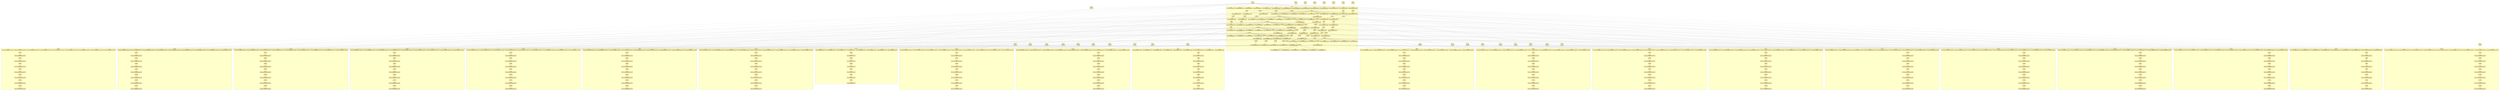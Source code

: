 digraph{node[shape=none margin=0 style=filled colorscheme=ylorrd9 fillcolor=2];compound=true;splines=line;subgraph clusterdummy0_0{style=invis;subgraph clusterdummy0_1{style=invis;subgraph clusterdummy0_2{style=invis;subgraph cluster0{style=dashed;colorscheme=ylorrd9;bgcolor=1;edge[arrowhead=empty];label=epoch_0;640[label=<<table border="0" cellborder="0" cellspacing="0"><tr><td>27:0 misc</td></tr><hr/><tr><td> </td></tr></table>>];}}}}subgraph clusterdummy1_0{style=invis;subgraph clusterdummy1_1{style=invis;subgraph clusterdummy1_2{style=invis;subgraph cluster1{style=dashed;colorscheme=ylorrd9;bgcolor=1;edge[arrowhead=empty];label=epoch_1;624[label=<<table border="0" cellborder="0" cellspacing="0"><tr><td>26:0 misc</td></tr><hr/><tr><td> </td></tr></table>>];}}}}subgraph clusterdummy2_0{style=invis;subgraph clusterdummy2_1{style=invis;subgraph clusterdummy2_2{style=invis;subgraph cluster2{style=dashed;colorscheme=ylorrd9;bgcolor=1;edge[arrowhead=empty];label=epoch_2;608[label=<<table border="0" cellborder="0" cellspacing="0"><tr><td>25:0 misc</td></tr><hr/><tr><td> </td></tr></table>>];}}}}subgraph clusterdummy3_0{style=invis;subgraph clusterdummy3_1{style=invis;subgraph clusterdummy3_2{style=invis;subgraph cluster3{style=dashed;colorscheme=ylorrd9;bgcolor=1;edge[arrowhead=empty];label=epoch_3;592[label=<<table border="0" cellborder="0" cellspacing="0"><tr><td>24:0 misc</td></tr><hr/><tr><td> </td></tr></table>>];}}}}subgraph clusterdummy4_0{style=invis;subgraph clusterdummy4_1{style=invis;subgraph clusterdummy4_2{style=invis;subgraph cluster4{style=dashed;colorscheme=ylorrd9;bgcolor=1;edge[arrowhead=empty];label=epoch_4;576[label=<<table border="0" cellborder="0" cellspacing="0"><tr><td>23:0 misc</td></tr><hr/><tr><td> </td></tr></table>>];}}}}subgraph clusterdummy5_0{style=invis;subgraph clusterdummy5_1{style=invis;subgraph clusterdummy5_2{style=invis;subgraph cluster5{style=dashed;colorscheme=ylorrd9;bgcolor=1;edge[arrowhead=empty];label=epoch_5;560[label=<<table border="0" cellborder="0" cellspacing="0"><tr><td>22:0 misc</td></tr><hr/><tr><td> </td></tr></table>>];}}}}subgraph clusterdummy6_0{style=invis;subgraph clusterdummy6_1{style=invis;subgraph clusterdummy6_2{style=invis;subgraph cluster6{style=dashed;colorscheme=ylorrd9;bgcolor=1;edge[arrowhead=empty];label=epoch_6;544[label=<<table border="0" cellborder="0" cellspacing="0"><tr><td>21:0 misc</td></tr><hr/><tr><td> </td></tr></table>>];}}}}subgraph clusterdummy7_0{style=invis;subgraph clusterdummy7_1{style=invis;subgraph clusterdummy7_2{style=invis;subgraph cluster7{style=dashed;colorscheme=ylorrd9;bgcolor=1;edge[arrowhead=empty];label=epoch_7;528[label=<<table border="0" cellborder="0" cellspacing="0"><tr><td>20:0 misc</td></tr><hr/><tr><td> </td></tr></table>>];}}}}subgraph clusterdummy8_0{style=invis;subgraph clusterdummy8_1{style=invis;subgraph clusterdummy8_2{style=invis;subgraph cluster8{style=dashed;colorscheme=ylorrd9;bgcolor=1;edge[arrowhead=empty];label=epoch_8;512[label=<<table border="0" cellborder="0" cellspacing="0"><tr><td>19:0 misc</td></tr><hr/><tr><td> </td></tr></table>>];}}}}subgraph clusterdummy9_0{style=invis;subgraph clusterdummy9_1{style=invis;subgraph clusterdummy9_2{style=invis;subgraph cluster9{style=dashed;colorscheme=ylorrd9;bgcolor=1;edge[arrowhead=empty];label=epoch_9;496[label=<<table border="0" cellborder="0" cellspacing="0"><tr><td>18:0 misc</td></tr><hr/><tr><td> </td></tr></table>>];}}}}subgraph clusterdummy10_0{style=invis;subgraph clusterdummy10_1{style=invis;subgraph clusterdummy10_2{style=invis;subgraph cluster10{style=dashed;colorscheme=ylorrd9;bgcolor=1;edge[arrowhead=empty];label=epoch_10;480[label=<<table border="0" cellborder="0" cellspacing="0"><tr><td>17:0 misc</td></tr><hr/><tr><td> </td></tr></table>>];}}}}subgraph clusterdummy11_0{style=invis;subgraph clusterdummy11_1{style=invis;subgraph clusterdummy11_2{style=invis;subgraph cluster11{style=dashed;colorscheme=ylorrd9;bgcolor=1;edge[arrowhead=empty];label=epoch_11;464[label=<<table border="0" cellborder="0" cellspacing="0"><tr><td>16:0 misc</td></tr><hr/><tr><td> </td></tr></table>>];}}}}subgraph clusterdummy12_0{style=invis;subgraph clusterdummy12_1{style=invis;subgraph clusterdummy12_2{style=invis;subgraph cluster12{style=dashed;colorscheme=ylorrd9;bgcolor=1;edge[arrowhead=empty];label=epoch_12;448[label=<<table border="0" cellborder="0" cellspacing="0"><tr><td>15:0 misc</td></tr><hr/><tr><td> </td></tr></table>>];}}}}subgraph clusterdummy13_0{style=invis;subgraph clusterdummy13_1{style=invis;subgraph clusterdummy13_2{style=invis;subgraph cluster13{style=dashed;colorscheme=ylorrd9;bgcolor=1;edge[arrowhead=empty];label=epoch_13;432[label=<<table border="0" cellborder="0" cellspacing="0"><tr><td>14:0 misc</td></tr><hr/><tr><td> </td></tr></table>>];}}}}subgraph clusterdummy14_0{style=invis;subgraph clusterdummy14_1{style=invis;subgraph clusterdummy14_2{style=invis;subgraph cluster14{style=dashed;colorscheme=ylorrd9;bgcolor=1;edge[arrowhead=empty];label=epoch_14;416[label=<<table border="0" cellborder="0" cellspacing="0"><tr><td>13:0 misc</td></tr><hr/><tr><td> </td></tr></table>>];}}}}subgraph clusterdummy15_0{style=invis;subgraph clusterdummy15_1{style=invis;subgraph clusterdummy15_2{style=invis;subgraph cluster15{style=dashed;colorscheme=ylorrd9;bgcolor=1;edge[arrowhead=empty];label=epoch_15;400[label=<<table border="0" cellborder="0" cellspacing="0"><tr><td>12:0 misc</td></tr><hr/><tr><td> </td></tr></table>>];}}}}subgraph clusterdummy16_0{style=invis;subgraph clusterdummy16_1{style=invis;subgraph clusterdummy16_2{style=invis;subgraph cluster16{style=dashed;colorscheme=ylorrd9;bgcolor=1;edge[arrowhead=empty];label=epoch_16;384[label=<<table border="0" cellborder="0" cellspacing="0"><tr><td>11:0 misc</td></tr><hr/><tr><td> </td></tr></table>>];}}}}subgraph clusterdummy17_0{style=invis;subgraph clusterdummy17_1{style=invis;subgraph clusterdummy17_2{style=invis;subgraph cluster17{style=dashed;colorscheme=ylorrd9;bgcolor=1;edge[arrowhead=empty];label=epoch_17;368[label=<<table border="0" cellborder="0" cellspacing="0"><tr><td>10:0 misc</td></tr><hr/><tr><td> </td></tr></table>>];}}}}subgraph clusterdummy18_0{style=invis;subgraph clusterdummy18_1{style=invis;subgraph clusterdummy18_2{style=invis;subgraph cluster18{style=dashed;colorscheme=ylorrd9;bgcolor=1;edge[arrowhead=empty];label=epoch_18;352[label=<<table border="0" cellborder="0" cellspacing="0"><tr><td>9:0 misc</td></tr><hr/><tr><td> </td></tr></table>>];}}}}subgraph clusterdummy19_0{style=invis;subgraph clusterdummy19_1{style=invis;subgraph clusterdummy19_2{style=invis;subgraph cluster19{style=dashed;colorscheme=ylorrd9;bgcolor=1;edge[arrowhead=empty];label=epoch_19;336[label=<<table border="0" cellborder="0" cellspacing="0"><tr><td>8:0 misc</td></tr><hr/><tr><td> </td></tr></table>>];}}}}subgraph clusterdummy20_0{style=invis;subgraph clusterdummy20_1{style=invis;subgraph clusterdummy20_2{style=invis;subgraph cluster20{style=dashed;colorscheme=ylorrd9;bgcolor=1;edge[arrowhead=empty];label=epoch_20;294[label=<<table border="0" cellborder="0" cellspacing="0"><tr><td>7:0 misc</td></tr><hr/><tr><td> </td></tr></table>>];}}}}subgraph clusterdummy21_0{style=invis;subgraph clusterdummy21_1{style=invis;subgraph clusterdummy21_2{style=invis;subgraph cluster21{style=dashed;colorscheme=ylorrd9;bgcolor=1;edge[arrowhead=empty];label=epoch_21;252[label=<<table border="0" cellborder="0" cellspacing="0"><tr><td>6:0 misc</td></tr><hr/><tr><td> </td></tr></table>>];}}}}subgraph clusterdummy22_0{style=invis;subgraph clusterdummy22_1{style=invis;subgraph clusterdummy22_2{style=invis;subgraph cluster22{style=dashed;colorscheme=ylorrd9;bgcolor=1;edge[arrowhead=empty];label=epoch_22;210[label=<<table border="0" cellborder="0" cellspacing="0"><tr><td>5:0 misc</td></tr><hr/><tr><td> </td></tr></table>>];}}}}subgraph clusterdummy23_0{style=invis;subgraph clusterdummy23_1{style=invis;subgraph clusterdummy23_2{style=invis;subgraph cluster23{style=dashed;colorscheme=ylorrd9;bgcolor=1;edge[arrowhead=empty];label=epoch_23;168[label=<<table border="0" cellborder="0" cellspacing="0"><tr><td>4:0 misc</td></tr><hr/><tr><td> </td></tr></table>>];}}}}subgraph clusterdummy24_0{style=invis;subgraph clusterdummy24_1{style=invis;subgraph clusterdummy24_2{style=invis;subgraph cluster24{style=dashed;colorscheme=ylorrd9;bgcolor=1;edge[arrowhead=empty];label=epoch_24;126[label=<<table border="0" cellborder="0" cellspacing="0"><tr><td>3:0 misc</td></tr><hr/><tr><td> </td></tr></table>>];}}}}subgraph clusterdummy25_0{style=invis;subgraph clusterdummy25_1{style=invis;subgraph clusterdummy25_2{style=invis;subgraph cluster25{style=dashed;colorscheme=ylorrd9;bgcolor=1;edge[arrowhead=empty];label=epoch_25;84[label=<<table border="0" cellborder="0" cellspacing="0"><tr><td>2:0 misc</td></tr><hr/><tr><td> </td></tr></table>>];}}}}subgraph clusterdummy26_0{style=invis;subgraph clusterdummy26_1{style=invis;subgraph clusterdummy26_2{style=invis;subgraph cluster26{style=dashed;colorscheme=ylorrd9;bgcolor=1;edge[arrowhead=empty];label=epoch_26;42[label=<<table border="0" cellborder="0" cellspacing="0"><tr><td>1:0 misc</td></tr><hr/><tr><td> </td></tr></table>>];}}}}subgraph clusterdummy27_0{style=invis;subgraph clusterdummy27_1{style=invis;subgraph clusterdummy27_2{style=invis;subgraph cluster27{style=dashed;colorscheme=ylorrd9;bgcolor=1;edge[arrowhead=empty];label=epoch_27;0[label=<<table border="0" cellborder="0" cellspacing="0"><tr><td>0:0 misc</td></tr><hr/><tr><td> </td></tr></table>>];}}}}subgraph clusterdummy28_0{style=invis;subgraph clusterdummy28_1{style=invis;subgraph clusterdummy28_2{style=invis;subgraph cluster28{style=dashed;colorscheme=ylorrd9;bgcolor=1;edge[arrowhead=empty];label=epoch_28;28[label=<<table border="0" cellborder="0" cellspacing="0"><tr><td>0:28 misc</td></tr><hr/><tr><td> </td></tr></table>>];}}}}subgraph clusterdummy29_0{style=invis;subgraph clusterdummy29_1{style=invis;subgraph clusterdummy29_2{style=invis;subgraph cluster29{style=dashed;colorscheme=ylorrd9;bgcolor=1;edge[arrowhead=empty];label=epoch_29;1[label=<<table border="0" cellborder="0" cellspacing="0"><tr><td>0:1 send</td></tr><hr/><tr><td> 1:1 1:31 1:33 1:35 1:37 1:39 1:41 </td></tr></table>>];2[label=<<table border="0" cellborder="0" cellspacing="0"><tr><td>0:2 send</td></tr><hr/><tr><td> 2:1 2:3 2:33 2:35 2:37 2:39 2:41 </td></tr></table>>];3[label=<<table border="0" cellborder="0" cellspacing="0"><tr><td>0:3 send</td></tr><hr/><tr><td> 3:1 3:3 3:5 3:35 3:37 3:39 3:41 </td></tr></table>>];4[label=<<table border="0" cellborder="0" cellspacing="0"><tr><td>0:4 send</td></tr><hr/><tr><td> 4:1 4:3 4:5 4:7 4:37 4:39 4:41 </td></tr></table>>];5[label=<<table border="0" cellborder="0" cellspacing="0"><tr><td>0:5 send</td></tr><hr/><tr><td> 5:1 5:3 5:5 5:7 5:9 5:39 5:41 </td></tr></table>>];6[label=<<table border="0" cellborder="0" cellspacing="0"><tr><td>0:6 send</td></tr><hr/><tr><td> 6:1 6:3 6:5 6:7 6:9 6:11 6:41 </td></tr></table>>];7[label=<<table border="0" cellborder="0" cellspacing="0"><tr><td>0:7 send</td></tr><hr/><tr><td> 7:1 7:3 7:5 7:7 7:9 7:11 7:13 </td></tr></table>>];43[label=<<table border="0" cellborder="0" cellspacing="0"><tr><td>1:1 recv</td></tr><hr/><tr><td> 0:1 2:6 3:8 4:10 5:12 6:14 7:16 </td></tr></table>>];44[label=<<table border="0" cellborder="0" cellspacing="0"><tr><td>1:2 misc</td></tr><hr/><tr><td> </td></tr></table>>];43->44;46[label=<<table border="0" cellborder="0" cellspacing="0"><tr><td>1:4 send</td></tr><hr/><tr><td> 2:1 2:3 2:33 2:35 2:37 2:39 2:41 </td></tr></table>>];44->46;47[label=<<table border="0" cellborder="0" cellspacing="0"><tr><td>1:5 send</td></tr><hr/><tr><td> 3:1 3:3 3:5 3:35 3:37 3:39 3:41 </td></tr></table>>];44->47;48[label=<<table border="0" cellborder="0" cellspacing="0"><tr><td>1:6 send</td></tr><hr/><tr><td> 4:1 4:3 4:5 4:7 4:37 4:39 4:41 </td></tr></table>>];44->48;49[label=<<table border="0" cellborder="0" cellspacing="0"><tr><td>1:7 send</td></tr><hr/><tr><td> 5:1 5:3 5:5 5:7 5:9 5:39 5:41 </td></tr></table>>];44->49;50[label=<<table border="0" cellborder="0" cellspacing="0"><tr><td>1:8 send</td></tr><hr/><tr><td> 6:1 6:3 6:5 6:7 6:9 6:11 6:41 </td></tr></table>>];44->50;51[label=<<table border="0" cellborder="0" cellspacing="0"><tr><td>1:9 send</td></tr><hr/><tr><td> 7:1 7:3 7:5 7:7 7:9 7:11 7:13 </td></tr></table>>];44->51;72[label=<<table border="0" cellborder="0" cellspacing="0"><tr><td>1:30 misc</td></tr><hr/><tr><td> </td></tr></table>>];44->72;73[label=<<table border="0" cellborder="0" cellspacing="0"><tr><td>1:31 recv</td></tr><hr/><tr><td> 0:1 2:6 3:8 4:10 5:12 6:14 7:16 </td></tr></table>>];72->73;74[label=<<table border="0" cellborder="0" cellspacing="0"><tr><td>1:32 misc</td></tr><hr/><tr><td> </td></tr></table>>];73->74;75[label=<<table border="0" cellborder="0" cellspacing="0"><tr><td>1:33 recv</td></tr><hr/><tr><td> 0:1 2:6 3:8 4:10 5:12 6:14 7:16 </td></tr></table>>];74->75;76[label=<<table border="0" cellborder="0" cellspacing="0"><tr><td>1:34 misc</td></tr><hr/><tr><td> </td></tr></table>>];75->76;77[label=<<table border="0" cellborder="0" cellspacing="0"><tr><td>1:35 recv</td></tr><hr/><tr><td> 0:1 2:6 3:8 4:10 5:12 6:14 7:16 </td></tr></table>>];76->77;78[label=<<table border="0" cellborder="0" cellspacing="0"><tr><td>1:36 misc</td></tr><hr/><tr><td> </td></tr></table>>];77->78;79[label=<<table border="0" cellborder="0" cellspacing="0"><tr><td>1:37 recv</td></tr><hr/><tr><td> 0:1 2:6 3:8 4:10 5:12 6:14 7:16 </td></tr></table>>];78->79;80[label=<<table border="0" cellborder="0" cellspacing="0"><tr><td>1:38 misc</td></tr><hr/><tr><td> </td></tr></table>>];79->80;81[label=<<table border="0" cellborder="0" cellspacing="0"><tr><td>1:39 recv</td></tr><hr/><tr><td> 0:1 2:6 3:8 4:10 5:12 6:14 7:16 </td></tr></table>>];80->81;82[label=<<table border="0" cellborder="0" cellspacing="0"><tr><td>1:40 misc</td></tr><hr/><tr><td> </td></tr></table>>];81->82;83[label=<<table border="0" cellborder="0" cellspacing="0"><tr><td>1:41 recv</td></tr><hr/><tr><td> 0:1 2:6 3:8 4:10 5:12 6:14 7:16 </td></tr></table>>];82->83;85[label=<<table border="0" cellborder="0" cellspacing="0"><tr><td>2:1 recv</td></tr><hr/><tr><td> 0:2 1:4 3:9 4:11 5:13 6:15 7:17 </td></tr></table>>];86[label=<<table border="0" cellborder="0" cellspacing="0"><tr><td>2:2 misc</td></tr><hr/><tr><td> </td></tr></table>>];85->86;87[label=<<table border="0" cellborder="0" cellspacing="0"><tr><td>2:3 recv</td></tr><hr/><tr><td> 0:2 1:4 3:9 4:11 5:13 6:15 7:17 </td></tr></table>>];86->87;88[label=<<table border="0" cellborder="0" cellspacing="0"><tr><td>2:4 misc</td></tr><hr/><tr><td> </td></tr></table>>];87->88;90[label=<<table border="0" cellborder="0" cellspacing="0"><tr><td>2:6 send</td></tr><hr/><tr><td> 1:1 1:31 1:33 1:35 1:37 1:39 1:41 </td></tr></table>>];88->90;91[label=<<table border="0" cellborder="0" cellspacing="0"><tr><td>2:7 send</td></tr><hr/><tr><td> 3:1 3:3 3:5 3:35 3:37 3:39 3:41 </td></tr></table>>];88->91;92[label=<<table border="0" cellborder="0" cellspacing="0"><tr><td>2:8 send</td></tr><hr/><tr><td> 4:1 4:3 4:5 4:7 4:37 4:39 4:41 </td></tr></table>>];88->92;93[label=<<table border="0" cellborder="0" cellspacing="0"><tr><td>2:9 send</td></tr><hr/><tr><td> 5:1 5:3 5:5 5:7 5:9 5:39 5:41 </td></tr></table>>];88->93;94[label=<<table border="0" cellborder="0" cellspacing="0"><tr><td>2:10 send</td></tr><hr/><tr><td> 6:1 6:3 6:5 6:7 6:9 6:11 6:41 </td></tr></table>>];88->94;95[label=<<table border="0" cellborder="0" cellspacing="0"><tr><td>2:11 send</td></tr><hr/><tr><td> 7:1 7:3 7:5 7:7 7:9 7:11 7:13 </td></tr></table>>];88->95;116[label=<<table border="0" cellborder="0" cellspacing="0"><tr><td>2:32 misc</td></tr><hr/><tr><td> </td></tr></table>>];88->116;117[label=<<table border="0" cellborder="0" cellspacing="0"><tr><td>2:33 recv</td></tr><hr/><tr><td> 0:2 1:4 3:9 4:11 5:13 6:15 7:17 </td></tr></table>>];116->117;118[label=<<table border="0" cellborder="0" cellspacing="0"><tr><td>2:34 misc</td></tr><hr/><tr><td> </td></tr></table>>];117->118;119[label=<<table border="0" cellborder="0" cellspacing="0"><tr><td>2:35 recv</td></tr><hr/><tr><td> 0:2 1:4 3:9 4:11 5:13 6:15 7:17 </td></tr></table>>];118->119;120[label=<<table border="0" cellborder="0" cellspacing="0"><tr><td>2:36 misc</td></tr><hr/><tr><td> </td></tr></table>>];119->120;121[label=<<table border="0" cellborder="0" cellspacing="0"><tr><td>2:37 recv</td></tr><hr/><tr><td> 0:2 1:4 3:9 4:11 5:13 6:15 7:17 </td></tr></table>>];120->121;122[label=<<table border="0" cellborder="0" cellspacing="0"><tr><td>2:38 misc</td></tr><hr/><tr><td> </td></tr></table>>];121->122;123[label=<<table border="0" cellborder="0" cellspacing="0"><tr><td>2:39 recv</td></tr><hr/><tr><td> 0:2 1:4 3:9 4:11 5:13 6:15 7:17 </td></tr></table>>];122->123;124[label=<<table border="0" cellborder="0" cellspacing="0"><tr><td>2:40 misc</td></tr><hr/><tr><td> </td></tr></table>>];123->124;125[label=<<table border="0" cellborder="0" cellspacing="0"><tr><td>2:41 recv</td></tr><hr/><tr><td> 0:2 1:4 3:9 4:11 5:13 6:15 7:17 </td></tr></table>>];124->125;127[label=<<table border="0" cellborder="0" cellspacing="0"><tr><td>3:1 recv</td></tr><hr/><tr><td> 0:3 1:5 2:7 4:12 5:14 6:16 7:18 </td></tr></table>>];128[label=<<table border="0" cellborder="0" cellspacing="0"><tr><td>3:2 misc</td></tr><hr/><tr><td> </td></tr></table>>];127->128;129[label=<<table border="0" cellborder="0" cellspacing="0"><tr><td>3:3 recv</td></tr><hr/><tr><td> 0:3 1:5 2:7 4:12 5:14 6:16 7:18 </td></tr></table>>];128->129;130[label=<<table border="0" cellborder="0" cellspacing="0"><tr><td>3:4 misc</td></tr><hr/><tr><td> </td></tr></table>>];129->130;131[label=<<table border="0" cellborder="0" cellspacing="0"><tr><td>3:5 recv</td></tr><hr/><tr><td> 0:3 1:5 2:7 4:12 5:14 6:16 7:18 </td></tr></table>>];130->131;132[label=<<table border="0" cellborder="0" cellspacing="0"><tr><td>3:6 misc</td></tr><hr/><tr><td> </td></tr></table>>];131->132;134[label=<<table border="0" cellborder="0" cellspacing="0"><tr><td>3:8 send</td></tr><hr/><tr><td> 1:1 1:31 1:33 1:35 1:37 1:39 1:41 </td></tr></table>>];132->134;135[label=<<table border="0" cellborder="0" cellspacing="0"><tr><td>3:9 send</td></tr><hr/><tr><td> 2:1 2:3 2:33 2:35 2:37 2:39 2:41 </td></tr></table>>];132->135;136[label=<<table border="0" cellborder="0" cellspacing="0"><tr><td>3:10 send</td></tr><hr/><tr><td> 4:1 4:3 4:5 4:7 4:37 4:39 4:41 </td></tr></table>>];132->136;137[label=<<table border="0" cellborder="0" cellspacing="0"><tr><td>3:11 send</td></tr><hr/><tr><td> 5:1 5:3 5:5 5:7 5:9 5:39 5:41 </td></tr></table>>];132->137;138[label=<<table border="0" cellborder="0" cellspacing="0"><tr><td>3:12 send</td></tr><hr/><tr><td> 6:1 6:3 6:5 6:7 6:9 6:11 6:41 </td></tr></table>>];132->138;139[label=<<table border="0" cellborder="0" cellspacing="0"><tr><td>3:13 send</td></tr><hr/><tr><td> 7:1 7:3 7:5 7:7 7:9 7:11 7:13 </td></tr></table>>];132->139;160[label=<<table border="0" cellborder="0" cellspacing="0"><tr><td>3:34 misc</td></tr><hr/><tr><td> </td></tr></table>>];132->160;161[label=<<table border="0" cellborder="0" cellspacing="0"><tr><td>3:35 recv</td></tr><hr/><tr><td> 0:3 1:5 2:7 4:12 5:14 6:16 7:18 </td></tr></table>>];160->161;162[label=<<table border="0" cellborder="0" cellspacing="0"><tr><td>3:36 misc</td></tr><hr/><tr><td> </td></tr></table>>];161->162;163[label=<<table border="0" cellborder="0" cellspacing="0"><tr><td>3:37 recv</td></tr><hr/><tr><td> 0:3 1:5 2:7 4:12 5:14 6:16 7:18 </td></tr></table>>];162->163;164[label=<<table border="0" cellborder="0" cellspacing="0"><tr><td>3:38 misc</td></tr><hr/><tr><td> </td></tr></table>>];163->164;165[label=<<table border="0" cellborder="0" cellspacing="0"><tr><td>3:39 recv</td></tr><hr/><tr><td> 0:3 1:5 2:7 4:12 5:14 6:16 7:18 </td></tr></table>>];164->165;166[label=<<table border="0" cellborder="0" cellspacing="0"><tr><td>3:40 misc</td></tr><hr/><tr><td> </td></tr></table>>];165->166;167[label=<<table border="0" cellborder="0" cellspacing="0"><tr><td>3:41 recv</td></tr><hr/><tr><td> 0:3 1:5 2:7 4:12 5:14 6:16 7:18 </td></tr></table>>];166->167;169[label=<<table border="0" cellborder="0" cellspacing="0"><tr><td>4:1 recv</td></tr><hr/><tr><td> 0:4 1:6 2:8 3:10 5:15 6:17 7:19 </td></tr></table>>];170[label=<<table border="0" cellborder="0" cellspacing="0"><tr><td>4:2 misc</td></tr><hr/><tr><td> </td></tr></table>>];169->170;171[label=<<table border="0" cellborder="0" cellspacing="0"><tr><td>4:3 recv</td></tr><hr/><tr><td> 0:4 1:6 2:8 3:10 5:15 6:17 7:19 </td></tr></table>>];170->171;172[label=<<table border="0" cellborder="0" cellspacing="0"><tr><td>4:4 misc</td></tr><hr/><tr><td> </td></tr></table>>];171->172;173[label=<<table border="0" cellborder="0" cellspacing="0"><tr><td>4:5 recv</td></tr><hr/><tr><td> 0:4 1:6 2:8 3:10 5:15 6:17 7:19 </td></tr></table>>];172->173;174[label=<<table border="0" cellborder="0" cellspacing="0"><tr><td>4:6 misc</td></tr><hr/><tr><td> </td></tr></table>>];173->174;175[label=<<table border="0" cellborder="0" cellspacing="0"><tr><td>4:7 recv</td></tr><hr/><tr><td> 0:4 1:6 2:8 3:10 5:15 6:17 7:19 </td></tr></table>>];174->175;176[label=<<table border="0" cellborder="0" cellspacing="0"><tr><td>4:8 misc</td></tr><hr/><tr><td> </td></tr></table>>];175->176;178[label=<<table border="0" cellborder="0" cellspacing="0"><tr><td>4:10 send</td></tr><hr/><tr><td> 1:1 1:31 1:33 1:35 1:37 1:39 1:41 </td></tr></table>>];176->178;179[label=<<table border="0" cellborder="0" cellspacing="0"><tr><td>4:11 send</td></tr><hr/><tr><td> 2:1 2:3 2:33 2:35 2:37 2:39 2:41 </td></tr></table>>];176->179;180[label=<<table border="0" cellborder="0" cellspacing="0"><tr><td>4:12 send</td></tr><hr/><tr><td> 3:1 3:3 3:5 3:35 3:37 3:39 3:41 </td></tr></table>>];176->180;181[label=<<table border="0" cellborder="0" cellspacing="0"><tr><td>4:13 send</td></tr><hr/><tr><td> 5:1 5:3 5:5 5:7 5:9 5:39 5:41 </td></tr></table>>];176->181;182[label=<<table border="0" cellborder="0" cellspacing="0"><tr><td>4:14 send</td></tr><hr/><tr><td> 6:1 6:3 6:5 6:7 6:9 6:11 6:41 </td></tr></table>>];176->182;183[label=<<table border="0" cellborder="0" cellspacing="0"><tr><td>4:15 send</td></tr><hr/><tr><td> 7:1 7:3 7:5 7:7 7:9 7:11 7:13 </td></tr></table>>];176->183;204[label=<<table border="0" cellborder="0" cellspacing="0"><tr><td>4:36 misc</td></tr><hr/><tr><td> </td></tr></table>>];176->204;205[label=<<table border="0" cellborder="0" cellspacing="0"><tr><td>4:37 recv</td></tr><hr/><tr><td> 0:4 1:6 2:8 3:10 5:15 6:17 7:19 </td></tr></table>>];204->205;206[label=<<table border="0" cellborder="0" cellspacing="0"><tr><td>4:38 misc</td></tr><hr/><tr><td> </td></tr></table>>];205->206;207[label=<<table border="0" cellborder="0" cellspacing="0"><tr><td>4:39 recv</td></tr><hr/><tr><td> 0:4 1:6 2:8 3:10 5:15 6:17 7:19 </td></tr></table>>];206->207;208[label=<<table border="0" cellborder="0" cellspacing="0"><tr><td>4:40 misc</td></tr><hr/><tr><td> </td></tr></table>>];207->208;209[label=<<table border="0" cellborder="0" cellspacing="0"><tr><td>4:41 recv</td></tr><hr/><tr><td> 0:4 1:6 2:8 3:10 5:15 6:17 7:19 </td></tr></table>>];208->209;211[label=<<table border="0" cellborder="0" cellspacing="0"><tr><td>5:1 recv</td></tr><hr/><tr><td> 0:5 1:7 2:9 3:11 4:13 6:18 7:20 </td></tr></table>>];212[label=<<table border="0" cellborder="0" cellspacing="0"><tr><td>5:2 misc</td></tr><hr/><tr><td> </td></tr></table>>];211->212;213[label=<<table border="0" cellborder="0" cellspacing="0"><tr><td>5:3 recv</td></tr><hr/><tr><td> 0:5 1:7 2:9 3:11 4:13 6:18 7:20 </td></tr></table>>];212->213;214[label=<<table border="0" cellborder="0" cellspacing="0"><tr><td>5:4 misc</td></tr><hr/><tr><td> </td></tr></table>>];213->214;215[label=<<table border="0" cellborder="0" cellspacing="0"><tr><td>5:5 recv</td></tr><hr/><tr><td> 0:5 1:7 2:9 3:11 4:13 6:18 7:20 </td></tr></table>>];214->215;216[label=<<table border="0" cellborder="0" cellspacing="0"><tr><td>5:6 misc</td></tr><hr/><tr><td> </td></tr></table>>];215->216;217[label=<<table border="0" cellborder="0" cellspacing="0"><tr><td>5:7 recv</td></tr><hr/><tr><td> 0:5 1:7 2:9 3:11 4:13 6:18 7:20 </td></tr></table>>];216->217;218[label=<<table border="0" cellborder="0" cellspacing="0"><tr><td>5:8 misc</td></tr><hr/><tr><td> </td></tr></table>>];217->218;219[label=<<table border="0" cellborder="0" cellspacing="0"><tr><td>5:9 recv</td></tr><hr/><tr><td> 0:5 1:7 2:9 3:11 4:13 6:18 7:20 </td></tr></table>>];218->219;220[label=<<table border="0" cellborder="0" cellspacing="0"><tr><td>5:10 misc</td></tr><hr/><tr><td> </td></tr></table>>];219->220;222[label=<<table border="0" cellborder="0" cellspacing="0"><tr><td>5:12 send</td></tr><hr/><tr><td> 1:1 1:31 1:33 1:35 1:37 1:39 1:41 </td></tr></table>>];220->222;223[label=<<table border="0" cellborder="0" cellspacing="0"><tr><td>5:13 send</td></tr><hr/><tr><td> 2:1 2:3 2:33 2:35 2:37 2:39 2:41 </td></tr></table>>];220->223;224[label=<<table border="0" cellborder="0" cellspacing="0"><tr><td>5:14 send</td></tr><hr/><tr><td> 3:1 3:3 3:5 3:35 3:37 3:39 3:41 </td></tr></table>>];220->224;225[label=<<table border="0" cellborder="0" cellspacing="0"><tr><td>5:15 send</td></tr><hr/><tr><td> 4:1 4:3 4:5 4:7 4:37 4:39 4:41 </td></tr></table>>];220->225;226[label=<<table border="0" cellborder="0" cellspacing="0"><tr><td>5:16 send</td></tr><hr/><tr><td> 6:1 6:3 6:5 6:7 6:9 6:11 6:41 </td></tr></table>>];220->226;227[label=<<table border="0" cellborder="0" cellspacing="0"><tr><td>5:17 send</td></tr><hr/><tr><td> 7:1 7:3 7:5 7:7 7:9 7:11 7:13 </td></tr></table>>];220->227;248[label=<<table border="0" cellborder="0" cellspacing="0"><tr><td>5:38 misc</td></tr><hr/><tr><td> </td></tr></table>>];220->248;249[label=<<table border="0" cellborder="0" cellspacing="0"><tr><td>5:39 recv</td></tr><hr/><tr><td> 0:5 1:7 2:9 3:11 4:13 6:18 7:20 </td></tr></table>>];248->249;250[label=<<table border="0" cellborder="0" cellspacing="0"><tr><td>5:40 misc</td></tr><hr/><tr><td> </td></tr></table>>];249->250;251[label=<<table border="0" cellborder="0" cellspacing="0"><tr><td>5:41 recv</td></tr><hr/><tr><td> 0:5 1:7 2:9 3:11 4:13 6:18 7:20 </td></tr></table>>];250->251;253[label=<<table border="0" cellborder="0" cellspacing="0"><tr><td>6:1 recv</td></tr><hr/><tr><td> 0:6 1:8 2:10 3:12 4:14 5:16 7:21 </td></tr></table>>];254[label=<<table border="0" cellborder="0" cellspacing="0"><tr><td>6:2 misc</td></tr><hr/><tr><td> </td></tr></table>>];253->254;255[label=<<table border="0" cellborder="0" cellspacing="0"><tr><td>6:3 recv</td></tr><hr/><tr><td> 0:6 1:8 2:10 3:12 4:14 5:16 7:21 </td></tr></table>>];254->255;256[label=<<table border="0" cellborder="0" cellspacing="0"><tr><td>6:4 misc</td></tr><hr/><tr><td> </td></tr></table>>];255->256;257[label=<<table border="0" cellborder="0" cellspacing="0"><tr><td>6:5 recv</td></tr><hr/><tr><td> 0:6 1:8 2:10 3:12 4:14 5:16 7:21 </td></tr></table>>];256->257;258[label=<<table border="0" cellborder="0" cellspacing="0"><tr><td>6:6 misc</td></tr><hr/><tr><td> </td></tr></table>>];257->258;259[label=<<table border="0" cellborder="0" cellspacing="0"><tr><td>6:7 recv</td></tr><hr/><tr><td> 0:6 1:8 2:10 3:12 4:14 5:16 7:21 </td></tr></table>>];258->259;260[label=<<table border="0" cellborder="0" cellspacing="0"><tr><td>6:8 misc</td></tr><hr/><tr><td> </td></tr></table>>];259->260;261[label=<<table border="0" cellborder="0" cellspacing="0"><tr><td>6:9 recv</td></tr><hr/><tr><td> 0:6 1:8 2:10 3:12 4:14 5:16 7:21 </td></tr></table>>];260->261;262[label=<<table border="0" cellborder="0" cellspacing="0"><tr><td>6:10 misc</td></tr><hr/><tr><td> </td></tr></table>>];261->262;263[label=<<table border="0" cellborder="0" cellspacing="0"><tr><td>6:11 recv</td></tr><hr/><tr><td> 0:6 1:8 2:10 3:12 4:14 5:16 7:21 </td></tr></table>>];262->263;264[label=<<table border="0" cellborder="0" cellspacing="0"><tr><td>6:12 misc</td></tr><hr/><tr><td> </td></tr></table>>];263->264;266[label=<<table border="0" cellborder="0" cellspacing="0"><tr><td>6:14 send</td></tr><hr/><tr><td> 1:1 1:31 1:33 1:35 1:37 1:39 1:41 </td></tr></table>>];264->266;267[label=<<table border="0" cellborder="0" cellspacing="0"><tr><td>6:15 send</td></tr><hr/><tr><td> 2:1 2:3 2:33 2:35 2:37 2:39 2:41 </td></tr></table>>];264->267;268[label=<<table border="0" cellborder="0" cellspacing="0"><tr><td>6:16 send</td></tr><hr/><tr><td> 3:1 3:3 3:5 3:35 3:37 3:39 3:41 </td></tr></table>>];264->268;269[label=<<table border="0" cellborder="0" cellspacing="0"><tr><td>6:17 send</td></tr><hr/><tr><td> 4:1 4:3 4:5 4:7 4:37 4:39 4:41 </td></tr></table>>];264->269;270[label=<<table border="0" cellborder="0" cellspacing="0"><tr><td>6:18 send</td></tr><hr/><tr><td> 5:1 5:3 5:5 5:7 5:9 5:39 5:41 </td></tr></table>>];264->270;271[label=<<table border="0" cellborder="0" cellspacing="0"><tr><td>6:19 send</td></tr><hr/><tr><td> 7:1 7:3 7:5 7:7 7:9 7:11 7:13 </td></tr></table>>];264->271;292[label=<<table border="0" cellborder="0" cellspacing="0"><tr><td>6:40 misc</td></tr><hr/><tr><td> </td></tr></table>>];264->292;293[label=<<table border="0" cellborder="0" cellspacing="0"><tr><td>6:41 recv</td></tr><hr/><tr><td> 0:6 1:8 2:10 3:12 4:14 5:16 7:21 </td></tr></table>>];292->293;295[label=<<table border="0" cellborder="0" cellspacing="0"><tr><td>7:1 recv</td></tr><hr/><tr><td> 0:7 1:9 2:11 3:13 4:15 5:17 6:19 </td></tr></table>>];296[label=<<table border="0" cellborder="0" cellspacing="0"><tr><td>7:2 misc</td></tr><hr/><tr><td> </td></tr></table>>];295->296;297[label=<<table border="0" cellborder="0" cellspacing="0"><tr><td>7:3 recv</td></tr><hr/><tr><td> 0:7 1:9 2:11 3:13 4:15 5:17 6:19 </td></tr></table>>];296->297;298[label=<<table border="0" cellborder="0" cellspacing="0"><tr><td>7:4 misc</td></tr><hr/><tr><td> </td></tr></table>>];297->298;299[label=<<table border="0" cellborder="0" cellspacing="0"><tr><td>7:5 recv</td></tr><hr/><tr><td> 0:7 1:9 2:11 3:13 4:15 5:17 6:19 </td></tr></table>>];298->299;300[label=<<table border="0" cellborder="0" cellspacing="0"><tr><td>7:6 misc</td></tr><hr/><tr><td> </td></tr></table>>];299->300;301[label=<<table border="0" cellborder="0" cellspacing="0"><tr><td>7:7 recv</td></tr><hr/><tr><td> 0:7 1:9 2:11 3:13 4:15 5:17 6:19 </td></tr></table>>];300->301;302[label=<<table border="0" cellborder="0" cellspacing="0"><tr><td>7:8 misc</td></tr><hr/><tr><td> </td></tr></table>>];301->302;303[label=<<table border="0" cellborder="0" cellspacing="0"><tr><td>7:9 recv</td></tr><hr/><tr><td> 0:7 1:9 2:11 3:13 4:15 5:17 6:19 </td></tr></table>>];302->303;304[label=<<table border="0" cellborder="0" cellspacing="0"><tr><td>7:10 misc</td></tr><hr/><tr><td> </td></tr></table>>];303->304;305[label=<<table border="0" cellborder="0" cellspacing="0"><tr><td>7:11 recv</td></tr><hr/><tr><td> 0:7 1:9 2:11 3:13 4:15 5:17 6:19 </td></tr></table>>];304->305;306[label=<<table border="0" cellborder="0" cellspacing="0"><tr><td>7:12 misc</td></tr><hr/><tr><td> </td></tr></table>>];305->306;307[label=<<table border="0" cellborder="0" cellspacing="0"><tr><td>7:13 recv</td></tr><hr/><tr><td> 0:7 1:9 2:11 3:13 4:15 5:17 6:19 </td></tr></table>>];306->307;308[label=<<table border="0" cellborder="0" cellspacing="0"><tr><td>7:14 misc</td></tr><hr/><tr><td> </td></tr></table>>];307->308;310[label=<<table border="0" cellborder="0" cellspacing="0"><tr><td>7:16 send</td></tr><hr/><tr><td> 1:1 1:31 1:33 1:35 1:37 1:39 1:41 </td></tr></table>>];308->310;311[label=<<table border="0" cellborder="0" cellspacing="0"><tr><td>7:17 send</td></tr><hr/><tr><td> 2:1 2:3 2:33 2:35 2:37 2:39 2:41 </td></tr></table>>];308->311;312[label=<<table border="0" cellborder="0" cellspacing="0"><tr><td>7:18 send</td></tr><hr/><tr><td> 3:1 3:3 3:5 3:35 3:37 3:39 3:41 </td></tr></table>>];308->312;313[label=<<table border="0" cellborder="0" cellspacing="0"><tr><td>7:19 send</td></tr><hr/><tr><td> 4:1 4:3 4:5 4:7 4:37 4:39 4:41 </td></tr></table>>];308->313;314[label=<<table border="0" cellborder="0" cellspacing="0"><tr><td>7:20 send</td></tr><hr/><tr><td> 5:1 5:3 5:5 5:7 5:9 5:39 5:41 </td></tr></table>>];308->314;315[label=<<table border="0" cellborder="0" cellspacing="0"><tr><td>7:21 send</td></tr><hr/><tr><td> 6:1 6:3 6:5 6:7 6:9 6:11 6:41 </td></tr></table>>];308->315;}}}}subgraph clusterdummy30_0{style=invis;subgraph clusterdummy30_1{style=invis;subgraph clusterdummy30_2{style=invis;subgraph cluster30{style=dashed;colorscheme=ylorrd9;bgcolor=1;edge[arrowhead=empty];label=epoch_30;27[label=<<table border="0" cellborder="0" cellspacing="0"><tr><td>0:27 send</td></tr><hr/><tr><td> 27:1 27:3 27:5 27:7 27:9 27:11 27:13 27:15 </td></tr></table>>];71[label=<<table border="0" cellborder="0" cellspacing="0"><tr><td>1:29 send</td></tr><hr/><tr><td> 27:1 27:3 27:5 27:7 27:9 27:11 27:13 27:15 </td></tr></table>>];115[label=<<table border="0" cellborder="0" cellspacing="0"><tr><td>2:31 send</td></tr><hr/><tr><td> 27:1 27:3 27:5 27:7 27:9 27:11 27:13 27:15 </td></tr></table>>];159[label=<<table border="0" cellborder="0" cellspacing="0"><tr><td>3:33 send</td></tr><hr/><tr><td> 27:1 27:3 27:5 27:7 27:9 27:11 27:13 27:15 </td></tr></table>>];203[label=<<table border="0" cellborder="0" cellspacing="0"><tr><td>4:35 send</td></tr><hr/><tr><td> 27:1 27:3 27:5 27:7 27:9 27:11 27:13 27:15 </td></tr></table>>];247[label=<<table border="0" cellborder="0" cellspacing="0"><tr><td>5:37 send</td></tr><hr/><tr><td> 27:1 27:3 27:5 27:7 27:9 27:11 27:13 27:15 </td></tr></table>>];291[label=<<table border="0" cellborder="0" cellspacing="0"><tr><td>6:39 send</td></tr><hr/><tr><td> 27:1 27:3 27:5 27:7 27:9 27:11 27:13 27:15 </td></tr></table>>];335[label=<<table border="0" cellborder="0" cellspacing="0"><tr><td>7:41 send</td></tr><hr/><tr><td> 27:1 27:3 27:5 27:7 27:9 27:11 27:13 27:15 </td></tr></table>>];641[label=<<table border="0" cellborder="0" cellspacing="0"><tr><td>27:1 recv</td></tr><hr/><tr><td> 0:27 1:29 2:31 3:33 4:35 5:37 6:39 7:41 </td></tr></table>>];642[label=<<table border="0" cellborder="0" cellspacing="0"><tr><td>27:2 misc</td></tr><hr/><tr><td> </td></tr></table>>];641->642;643[label=<<table border="0" cellborder="0" cellspacing="0"><tr><td>27:3 recv</td></tr><hr/><tr><td> 0:27 1:29 2:31 3:33 4:35 5:37 6:39 7:41 </td></tr></table>>];642->643;644[label=<<table border="0" cellborder="0" cellspacing="0"><tr><td>27:4 misc</td></tr><hr/><tr><td> </td></tr></table>>];643->644;645[label=<<table border="0" cellborder="0" cellspacing="0"><tr><td>27:5 recv</td></tr><hr/><tr><td> 0:27 1:29 2:31 3:33 4:35 5:37 6:39 7:41 </td></tr></table>>];644->645;646[label=<<table border="0" cellborder="0" cellspacing="0"><tr><td>27:6 misc</td></tr><hr/><tr><td> </td></tr></table>>];645->646;647[label=<<table border="0" cellborder="0" cellspacing="0"><tr><td>27:7 recv</td></tr><hr/><tr><td> 0:27 1:29 2:31 3:33 4:35 5:37 6:39 7:41 </td></tr></table>>];646->647;648[label=<<table border="0" cellborder="0" cellspacing="0"><tr><td>27:8 misc</td></tr><hr/><tr><td> </td></tr></table>>];647->648;649[label=<<table border="0" cellborder="0" cellspacing="0"><tr><td>27:9 recv</td></tr><hr/><tr><td> 0:27 1:29 2:31 3:33 4:35 5:37 6:39 7:41 </td></tr></table>>];648->649;650[label=<<table border="0" cellborder="0" cellspacing="0"><tr><td>27:10 misc</td></tr><hr/><tr><td> </td></tr></table>>];649->650;651[label=<<table border="0" cellborder="0" cellspacing="0"><tr><td>27:11 recv</td></tr><hr/><tr><td> 0:27 1:29 2:31 3:33 4:35 5:37 6:39 7:41 </td></tr></table>>];650->651;652[label=<<table border="0" cellborder="0" cellspacing="0"><tr><td>27:12 misc</td></tr><hr/><tr><td> </td></tr></table>>];651->652;653[label=<<table border="0" cellborder="0" cellspacing="0"><tr><td>27:13 recv</td></tr><hr/><tr><td> 0:27 1:29 2:31 3:33 4:35 5:37 6:39 7:41 </td></tr></table>>];652->653;654[label=<<table border="0" cellborder="0" cellspacing="0"><tr><td>27:14 misc</td></tr><hr/><tr><td> </td></tr></table>>];653->654;655[label=<<table border="0" cellborder="0" cellspacing="0"><tr><td>27:15 recv</td></tr><hr/><tr><td> 0:27 1:29 2:31 3:33 4:35 5:37 6:39 7:41 </td></tr></table>>];654->655;}}}}subgraph clusterdummy31_0{style=invis;subgraph clusterdummy31_1{style=invis;subgraph clusterdummy31_2{style=invis;subgraph cluster31{style=dashed;colorscheme=ylorrd9;bgcolor=1;edge[arrowhead=empty];label=epoch_31;26[label=<<table border="0" cellborder="0" cellspacing="0"><tr><td>0:26 send</td></tr><hr/><tr><td> 26:1 26:3 26:5 26:7 26:9 26:11 26:13 26:15 </td></tr></table>>];70[label=<<table border="0" cellborder="0" cellspacing="0"><tr><td>1:28 send</td></tr><hr/><tr><td> 26:1 26:3 26:5 26:7 26:9 26:11 26:13 26:15 </td></tr></table>>];114[label=<<table border="0" cellborder="0" cellspacing="0"><tr><td>2:30 send</td></tr><hr/><tr><td> 26:1 26:3 26:5 26:7 26:9 26:11 26:13 26:15 </td></tr></table>>];158[label=<<table border="0" cellborder="0" cellspacing="0"><tr><td>3:32 send</td></tr><hr/><tr><td> 26:1 26:3 26:5 26:7 26:9 26:11 26:13 26:15 </td></tr></table>>];202[label=<<table border="0" cellborder="0" cellspacing="0"><tr><td>4:34 send</td></tr><hr/><tr><td> 26:1 26:3 26:5 26:7 26:9 26:11 26:13 26:15 </td></tr></table>>];246[label=<<table border="0" cellborder="0" cellspacing="0"><tr><td>5:36 send</td></tr><hr/><tr><td> 26:1 26:3 26:5 26:7 26:9 26:11 26:13 26:15 </td></tr></table>>];290[label=<<table border="0" cellborder="0" cellspacing="0"><tr><td>6:38 send</td></tr><hr/><tr><td> 26:1 26:3 26:5 26:7 26:9 26:11 26:13 26:15 </td></tr></table>>];334[label=<<table border="0" cellborder="0" cellspacing="0"><tr><td>7:40 send</td></tr><hr/><tr><td> 26:1 26:3 26:5 26:7 26:9 26:11 26:13 26:15 </td></tr></table>>];625[label=<<table border="0" cellborder="0" cellspacing="0"><tr><td>26:1 recv</td></tr><hr/><tr><td> 0:26 1:28 2:30 3:32 4:34 5:36 6:38 7:40 </td></tr></table>>];626[label=<<table border="0" cellborder="0" cellspacing="0"><tr><td>26:2 misc</td></tr><hr/><tr><td> </td></tr></table>>];625->626;627[label=<<table border="0" cellborder="0" cellspacing="0"><tr><td>26:3 recv</td></tr><hr/><tr><td> 0:26 1:28 2:30 3:32 4:34 5:36 6:38 7:40 </td></tr></table>>];626->627;628[label=<<table border="0" cellborder="0" cellspacing="0"><tr><td>26:4 misc</td></tr><hr/><tr><td> </td></tr></table>>];627->628;629[label=<<table border="0" cellborder="0" cellspacing="0"><tr><td>26:5 recv</td></tr><hr/><tr><td> 0:26 1:28 2:30 3:32 4:34 5:36 6:38 7:40 </td></tr></table>>];628->629;630[label=<<table border="0" cellborder="0" cellspacing="0"><tr><td>26:6 misc</td></tr><hr/><tr><td> </td></tr></table>>];629->630;631[label=<<table border="0" cellborder="0" cellspacing="0"><tr><td>26:7 recv</td></tr><hr/><tr><td> 0:26 1:28 2:30 3:32 4:34 5:36 6:38 7:40 </td></tr></table>>];630->631;632[label=<<table border="0" cellborder="0" cellspacing="0"><tr><td>26:8 misc</td></tr><hr/><tr><td> </td></tr></table>>];631->632;633[label=<<table border="0" cellborder="0" cellspacing="0"><tr><td>26:9 recv</td></tr><hr/><tr><td> 0:26 1:28 2:30 3:32 4:34 5:36 6:38 7:40 </td></tr></table>>];632->633;634[label=<<table border="0" cellborder="0" cellspacing="0"><tr><td>26:10 misc</td></tr><hr/><tr><td> </td></tr></table>>];633->634;635[label=<<table border="0" cellborder="0" cellspacing="0"><tr><td>26:11 recv</td></tr><hr/><tr><td> 0:26 1:28 2:30 3:32 4:34 5:36 6:38 7:40 </td></tr></table>>];634->635;636[label=<<table border="0" cellborder="0" cellspacing="0"><tr><td>26:12 misc</td></tr><hr/><tr><td> </td></tr></table>>];635->636;637[label=<<table border="0" cellborder="0" cellspacing="0"><tr><td>26:13 recv</td></tr><hr/><tr><td> 0:26 1:28 2:30 3:32 4:34 5:36 6:38 7:40 </td></tr></table>>];636->637;638[label=<<table border="0" cellborder="0" cellspacing="0"><tr><td>26:14 misc</td></tr><hr/><tr><td> </td></tr></table>>];637->638;639[label=<<table border="0" cellborder="0" cellspacing="0"><tr><td>26:15 recv</td></tr><hr/><tr><td> 0:26 1:28 2:30 3:32 4:34 5:36 6:38 7:40 </td></tr></table>>];638->639;}}}}subgraph clusterdummy32_0{style=invis;subgraph clusterdummy32_1{style=invis;subgraph clusterdummy32_2{style=invis;subgraph cluster32{style=dashed;colorscheme=ylorrd9;bgcolor=1;edge[arrowhead=empty];label=epoch_32;25[label=<<table border="0" cellborder="0" cellspacing="0"><tr><td>0:25 send</td></tr><hr/><tr><td> 25:1 25:3 25:5 25:7 25:9 25:11 25:13 25:15 </td></tr></table>>];69[label=<<table border="0" cellborder="0" cellspacing="0"><tr><td>1:27 send</td></tr><hr/><tr><td> 25:1 25:3 25:5 25:7 25:9 25:11 25:13 25:15 </td></tr></table>>];113[label=<<table border="0" cellborder="0" cellspacing="0"><tr><td>2:29 send</td></tr><hr/><tr><td> 25:1 25:3 25:5 25:7 25:9 25:11 25:13 25:15 </td></tr></table>>];157[label=<<table border="0" cellborder="0" cellspacing="0"><tr><td>3:31 send</td></tr><hr/><tr><td> 25:1 25:3 25:5 25:7 25:9 25:11 25:13 25:15 </td></tr></table>>];201[label=<<table border="0" cellborder="0" cellspacing="0"><tr><td>4:33 send</td></tr><hr/><tr><td> 25:1 25:3 25:5 25:7 25:9 25:11 25:13 25:15 </td></tr></table>>];245[label=<<table border="0" cellborder="0" cellspacing="0"><tr><td>5:35 send</td></tr><hr/><tr><td> 25:1 25:3 25:5 25:7 25:9 25:11 25:13 25:15 </td></tr></table>>];289[label=<<table border="0" cellborder="0" cellspacing="0"><tr><td>6:37 send</td></tr><hr/><tr><td> 25:1 25:3 25:5 25:7 25:9 25:11 25:13 25:15 </td></tr></table>>];333[label=<<table border="0" cellborder="0" cellspacing="0"><tr><td>7:39 send</td></tr><hr/><tr><td> 25:1 25:3 25:5 25:7 25:9 25:11 25:13 25:15 </td></tr></table>>];609[label=<<table border="0" cellborder="0" cellspacing="0"><tr><td>25:1 recv</td></tr><hr/><tr><td> 0:25 1:27 2:29 3:31 4:33 5:35 6:37 7:39 </td></tr></table>>];610[label=<<table border="0" cellborder="0" cellspacing="0"><tr><td>25:2 misc</td></tr><hr/><tr><td> </td></tr></table>>];609->610;611[label=<<table border="0" cellborder="0" cellspacing="0"><tr><td>25:3 recv</td></tr><hr/><tr><td> 0:25 1:27 2:29 3:31 4:33 5:35 6:37 7:39 </td></tr></table>>];610->611;612[label=<<table border="0" cellborder="0" cellspacing="0"><tr><td>25:4 misc</td></tr><hr/><tr><td> </td></tr></table>>];611->612;613[label=<<table border="0" cellborder="0" cellspacing="0"><tr><td>25:5 recv</td></tr><hr/><tr><td> 0:25 1:27 2:29 3:31 4:33 5:35 6:37 7:39 </td></tr></table>>];612->613;614[label=<<table border="0" cellborder="0" cellspacing="0"><tr><td>25:6 misc</td></tr><hr/><tr><td> </td></tr></table>>];613->614;615[label=<<table border="0" cellborder="0" cellspacing="0"><tr><td>25:7 recv</td></tr><hr/><tr><td> 0:25 1:27 2:29 3:31 4:33 5:35 6:37 7:39 </td></tr></table>>];614->615;616[label=<<table border="0" cellborder="0" cellspacing="0"><tr><td>25:8 misc</td></tr><hr/><tr><td> </td></tr></table>>];615->616;617[label=<<table border="0" cellborder="0" cellspacing="0"><tr><td>25:9 recv</td></tr><hr/><tr><td> 0:25 1:27 2:29 3:31 4:33 5:35 6:37 7:39 </td></tr></table>>];616->617;618[label=<<table border="0" cellborder="0" cellspacing="0"><tr><td>25:10 misc</td></tr><hr/><tr><td> </td></tr></table>>];617->618;619[label=<<table border="0" cellborder="0" cellspacing="0"><tr><td>25:11 recv</td></tr><hr/><tr><td> 0:25 1:27 2:29 3:31 4:33 5:35 6:37 7:39 </td></tr></table>>];618->619;620[label=<<table border="0" cellborder="0" cellspacing="0"><tr><td>25:12 misc</td></tr><hr/><tr><td> </td></tr></table>>];619->620;621[label=<<table border="0" cellborder="0" cellspacing="0"><tr><td>25:13 recv</td></tr><hr/><tr><td> 0:25 1:27 2:29 3:31 4:33 5:35 6:37 7:39 </td></tr></table>>];620->621;622[label=<<table border="0" cellborder="0" cellspacing="0"><tr><td>25:14 misc</td></tr><hr/><tr><td> </td></tr></table>>];621->622;623[label=<<table border="0" cellborder="0" cellspacing="0"><tr><td>25:15 recv</td></tr><hr/><tr><td> 0:25 1:27 2:29 3:31 4:33 5:35 6:37 7:39 </td></tr></table>>];622->623;}}}}subgraph clusterdummy33_0{style=invis;subgraph clusterdummy33_1{style=invis;subgraph clusterdummy33_2{style=invis;subgraph cluster33{style=dashed;colorscheme=ylorrd9;bgcolor=1;edge[arrowhead=empty];label=epoch_33;24[label=<<table border="0" cellborder="0" cellspacing="0"><tr><td>0:24 send</td></tr><hr/><tr><td> 24:1 24:3 24:5 24:7 24:9 24:11 24:13 24:15 </td></tr></table>>];68[label=<<table border="0" cellborder="0" cellspacing="0"><tr><td>1:26 send</td></tr><hr/><tr><td> 24:1 24:3 24:5 24:7 24:9 24:11 24:13 24:15 </td></tr></table>>];112[label=<<table border="0" cellborder="0" cellspacing="0"><tr><td>2:28 send</td></tr><hr/><tr><td> 24:1 24:3 24:5 24:7 24:9 24:11 24:13 24:15 </td></tr></table>>];156[label=<<table border="0" cellborder="0" cellspacing="0"><tr><td>3:30 send</td></tr><hr/><tr><td> 24:1 24:3 24:5 24:7 24:9 24:11 24:13 24:15 </td></tr></table>>];200[label=<<table border="0" cellborder="0" cellspacing="0"><tr><td>4:32 send</td></tr><hr/><tr><td> 24:1 24:3 24:5 24:7 24:9 24:11 24:13 24:15 </td></tr></table>>];244[label=<<table border="0" cellborder="0" cellspacing="0"><tr><td>5:34 send</td></tr><hr/><tr><td> 24:1 24:3 24:5 24:7 24:9 24:11 24:13 24:15 </td></tr></table>>];288[label=<<table border="0" cellborder="0" cellspacing="0"><tr><td>6:36 send</td></tr><hr/><tr><td> 24:1 24:3 24:5 24:7 24:9 24:11 24:13 24:15 </td></tr></table>>];332[label=<<table border="0" cellborder="0" cellspacing="0"><tr><td>7:38 send</td></tr><hr/><tr><td> 24:1 24:3 24:5 24:7 24:9 24:11 24:13 24:15 </td></tr></table>>];593[label=<<table border="0" cellborder="0" cellspacing="0"><tr><td>24:1 recv</td></tr><hr/><tr><td> 0:24 1:26 2:28 3:30 4:32 5:34 6:36 7:38 </td></tr></table>>];594[label=<<table border="0" cellborder="0" cellspacing="0"><tr><td>24:2 misc</td></tr><hr/><tr><td> </td></tr></table>>];593->594;595[label=<<table border="0" cellborder="0" cellspacing="0"><tr><td>24:3 recv</td></tr><hr/><tr><td> 0:24 1:26 2:28 3:30 4:32 5:34 6:36 7:38 </td></tr></table>>];594->595;596[label=<<table border="0" cellborder="0" cellspacing="0"><tr><td>24:4 misc</td></tr><hr/><tr><td> </td></tr></table>>];595->596;597[label=<<table border="0" cellborder="0" cellspacing="0"><tr><td>24:5 recv</td></tr><hr/><tr><td> 0:24 1:26 2:28 3:30 4:32 5:34 6:36 7:38 </td></tr></table>>];596->597;598[label=<<table border="0" cellborder="0" cellspacing="0"><tr><td>24:6 misc</td></tr><hr/><tr><td> </td></tr></table>>];597->598;599[label=<<table border="0" cellborder="0" cellspacing="0"><tr><td>24:7 recv</td></tr><hr/><tr><td> 0:24 1:26 2:28 3:30 4:32 5:34 6:36 7:38 </td></tr></table>>];598->599;600[label=<<table border="0" cellborder="0" cellspacing="0"><tr><td>24:8 misc</td></tr><hr/><tr><td> </td></tr></table>>];599->600;601[label=<<table border="0" cellborder="0" cellspacing="0"><tr><td>24:9 recv</td></tr><hr/><tr><td> 0:24 1:26 2:28 3:30 4:32 5:34 6:36 7:38 </td></tr></table>>];600->601;602[label=<<table border="0" cellborder="0" cellspacing="0"><tr><td>24:10 misc</td></tr><hr/><tr><td> </td></tr></table>>];601->602;603[label=<<table border="0" cellborder="0" cellspacing="0"><tr><td>24:11 recv</td></tr><hr/><tr><td> 0:24 1:26 2:28 3:30 4:32 5:34 6:36 7:38 </td></tr></table>>];602->603;604[label=<<table border="0" cellborder="0" cellspacing="0"><tr><td>24:12 misc</td></tr><hr/><tr><td> </td></tr></table>>];603->604;605[label=<<table border="0" cellborder="0" cellspacing="0"><tr><td>24:13 recv</td></tr><hr/><tr><td> 0:24 1:26 2:28 3:30 4:32 5:34 6:36 7:38 </td></tr></table>>];604->605;606[label=<<table border="0" cellborder="0" cellspacing="0"><tr><td>24:14 misc</td></tr><hr/><tr><td> </td></tr></table>>];605->606;607[label=<<table border="0" cellborder="0" cellspacing="0"><tr><td>24:15 recv</td></tr><hr/><tr><td> 0:24 1:26 2:28 3:30 4:32 5:34 6:36 7:38 </td></tr></table>>];606->607;}}}}subgraph clusterdummy34_0{style=invis;subgraph clusterdummy34_1{style=invis;subgraph clusterdummy34_2{style=invis;subgraph cluster34{style=dashed;colorscheme=ylorrd9;bgcolor=1;edge[arrowhead=empty];label=epoch_34;23[label=<<table border="0" cellborder="0" cellspacing="0"><tr><td>0:23 send</td></tr><hr/><tr><td> 23:1 23:3 23:5 23:7 23:9 23:11 23:13 23:15 </td></tr></table>>];67[label=<<table border="0" cellborder="0" cellspacing="0"><tr><td>1:25 send</td></tr><hr/><tr><td> 23:1 23:3 23:5 23:7 23:9 23:11 23:13 23:15 </td></tr></table>>];111[label=<<table border="0" cellborder="0" cellspacing="0"><tr><td>2:27 send</td></tr><hr/><tr><td> 23:1 23:3 23:5 23:7 23:9 23:11 23:13 23:15 </td></tr></table>>];155[label=<<table border="0" cellborder="0" cellspacing="0"><tr><td>3:29 send</td></tr><hr/><tr><td> 23:1 23:3 23:5 23:7 23:9 23:11 23:13 23:15 </td></tr></table>>];199[label=<<table border="0" cellborder="0" cellspacing="0"><tr><td>4:31 send</td></tr><hr/><tr><td> 23:1 23:3 23:5 23:7 23:9 23:11 23:13 23:15 </td></tr></table>>];243[label=<<table border="0" cellborder="0" cellspacing="0"><tr><td>5:33 send</td></tr><hr/><tr><td> 23:1 23:3 23:5 23:7 23:9 23:11 23:13 23:15 </td></tr></table>>];287[label=<<table border="0" cellborder="0" cellspacing="0"><tr><td>6:35 send</td></tr><hr/><tr><td> 23:1 23:3 23:5 23:7 23:9 23:11 23:13 23:15 </td></tr></table>>];331[label=<<table border="0" cellborder="0" cellspacing="0"><tr><td>7:37 send</td></tr><hr/><tr><td> 23:1 23:3 23:5 23:7 23:9 23:11 23:13 23:15 </td></tr></table>>];577[label=<<table border="0" cellborder="0" cellspacing="0"><tr><td>23:1 recv</td></tr><hr/><tr><td> 0:23 1:25 2:27 3:29 4:31 5:33 6:35 7:37 </td></tr></table>>];578[label=<<table border="0" cellborder="0" cellspacing="0"><tr><td>23:2 misc</td></tr><hr/><tr><td> </td></tr></table>>];577->578;579[label=<<table border="0" cellborder="0" cellspacing="0"><tr><td>23:3 recv</td></tr><hr/><tr><td> 0:23 1:25 2:27 3:29 4:31 5:33 6:35 7:37 </td></tr></table>>];578->579;580[label=<<table border="0" cellborder="0" cellspacing="0"><tr><td>23:4 misc</td></tr><hr/><tr><td> </td></tr></table>>];579->580;581[label=<<table border="0" cellborder="0" cellspacing="0"><tr><td>23:5 recv</td></tr><hr/><tr><td> 0:23 1:25 2:27 3:29 4:31 5:33 6:35 7:37 </td></tr></table>>];580->581;582[label=<<table border="0" cellborder="0" cellspacing="0"><tr><td>23:6 misc</td></tr><hr/><tr><td> </td></tr></table>>];581->582;583[label=<<table border="0" cellborder="0" cellspacing="0"><tr><td>23:7 recv</td></tr><hr/><tr><td> 0:23 1:25 2:27 3:29 4:31 5:33 6:35 7:37 </td></tr></table>>];582->583;584[label=<<table border="0" cellborder="0" cellspacing="0"><tr><td>23:8 misc</td></tr><hr/><tr><td> </td></tr></table>>];583->584;585[label=<<table border="0" cellborder="0" cellspacing="0"><tr><td>23:9 recv</td></tr><hr/><tr><td> 0:23 1:25 2:27 3:29 4:31 5:33 6:35 7:37 </td></tr></table>>];584->585;586[label=<<table border="0" cellborder="0" cellspacing="0"><tr><td>23:10 misc</td></tr><hr/><tr><td> </td></tr></table>>];585->586;587[label=<<table border="0" cellborder="0" cellspacing="0"><tr><td>23:11 recv</td></tr><hr/><tr><td> 0:23 1:25 2:27 3:29 4:31 5:33 6:35 7:37 </td></tr></table>>];586->587;588[label=<<table border="0" cellborder="0" cellspacing="0"><tr><td>23:12 misc</td></tr><hr/><tr><td> </td></tr></table>>];587->588;589[label=<<table border="0" cellborder="0" cellspacing="0"><tr><td>23:13 recv</td></tr><hr/><tr><td> 0:23 1:25 2:27 3:29 4:31 5:33 6:35 7:37 </td></tr></table>>];588->589;590[label=<<table border="0" cellborder="0" cellspacing="0"><tr><td>23:14 misc</td></tr><hr/><tr><td> </td></tr></table>>];589->590;591[label=<<table border="0" cellborder="0" cellspacing="0"><tr><td>23:15 recv</td></tr><hr/><tr><td> 0:23 1:25 2:27 3:29 4:31 5:33 6:35 7:37 </td></tr></table>>];590->591;}}}}subgraph clusterdummy35_0{style=invis;subgraph clusterdummy35_1{style=invis;subgraph clusterdummy35_2{style=invis;subgraph cluster35{style=dashed;colorscheme=ylorrd9;bgcolor=1;edge[arrowhead=empty];label=epoch_35;22[label=<<table border="0" cellborder="0" cellspacing="0"><tr><td>0:22 send</td></tr><hr/><tr><td> 22:1 22:3 22:5 22:7 22:9 22:11 22:13 22:15 </td></tr></table>>];66[label=<<table border="0" cellborder="0" cellspacing="0"><tr><td>1:24 send</td></tr><hr/><tr><td> 22:1 22:3 22:5 22:7 22:9 22:11 22:13 22:15 </td></tr></table>>];110[label=<<table border="0" cellborder="0" cellspacing="0"><tr><td>2:26 send</td></tr><hr/><tr><td> 22:1 22:3 22:5 22:7 22:9 22:11 22:13 22:15 </td></tr></table>>];154[label=<<table border="0" cellborder="0" cellspacing="0"><tr><td>3:28 send</td></tr><hr/><tr><td> 22:1 22:3 22:5 22:7 22:9 22:11 22:13 22:15 </td></tr></table>>];198[label=<<table border="0" cellborder="0" cellspacing="0"><tr><td>4:30 send</td></tr><hr/><tr><td> 22:1 22:3 22:5 22:7 22:9 22:11 22:13 22:15 </td></tr></table>>];242[label=<<table border="0" cellborder="0" cellspacing="0"><tr><td>5:32 send</td></tr><hr/><tr><td> 22:1 22:3 22:5 22:7 22:9 22:11 22:13 22:15 </td></tr></table>>];286[label=<<table border="0" cellborder="0" cellspacing="0"><tr><td>6:34 send</td></tr><hr/><tr><td> 22:1 22:3 22:5 22:7 22:9 22:11 22:13 22:15 </td></tr></table>>];330[label=<<table border="0" cellborder="0" cellspacing="0"><tr><td>7:36 send</td></tr><hr/><tr><td> 22:1 22:3 22:5 22:7 22:9 22:11 22:13 22:15 </td></tr></table>>];561[label=<<table border="0" cellborder="0" cellspacing="0"><tr><td>22:1 recv</td></tr><hr/><tr><td> 0:22 1:24 2:26 3:28 4:30 5:32 6:34 7:36 </td></tr></table>>];562[label=<<table border="0" cellborder="0" cellspacing="0"><tr><td>22:2 misc</td></tr><hr/><tr><td> </td></tr></table>>];561->562;563[label=<<table border="0" cellborder="0" cellspacing="0"><tr><td>22:3 recv</td></tr><hr/><tr><td> 0:22 1:24 2:26 3:28 4:30 5:32 6:34 7:36 </td></tr></table>>];562->563;564[label=<<table border="0" cellborder="0" cellspacing="0"><tr><td>22:4 misc</td></tr><hr/><tr><td> </td></tr></table>>];563->564;565[label=<<table border="0" cellborder="0" cellspacing="0"><tr><td>22:5 recv</td></tr><hr/><tr><td> 0:22 1:24 2:26 3:28 4:30 5:32 6:34 7:36 </td></tr></table>>];564->565;566[label=<<table border="0" cellborder="0" cellspacing="0"><tr><td>22:6 misc</td></tr><hr/><tr><td> </td></tr></table>>];565->566;567[label=<<table border="0" cellborder="0" cellspacing="0"><tr><td>22:7 recv</td></tr><hr/><tr><td> 0:22 1:24 2:26 3:28 4:30 5:32 6:34 7:36 </td></tr></table>>];566->567;568[label=<<table border="0" cellborder="0" cellspacing="0"><tr><td>22:8 misc</td></tr><hr/><tr><td> </td></tr></table>>];567->568;569[label=<<table border="0" cellborder="0" cellspacing="0"><tr><td>22:9 recv</td></tr><hr/><tr><td> 0:22 1:24 2:26 3:28 4:30 5:32 6:34 7:36 </td></tr></table>>];568->569;570[label=<<table border="0" cellborder="0" cellspacing="0"><tr><td>22:10 misc</td></tr><hr/><tr><td> </td></tr></table>>];569->570;571[label=<<table border="0" cellborder="0" cellspacing="0"><tr><td>22:11 recv</td></tr><hr/><tr><td> 0:22 1:24 2:26 3:28 4:30 5:32 6:34 7:36 </td></tr></table>>];570->571;572[label=<<table border="0" cellborder="0" cellspacing="0"><tr><td>22:12 misc</td></tr><hr/><tr><td> </td></tr></table>>];571->572;573[label=<<table border="0" cellborder="0" cellspacing="0"><tr><td>22:13 recv</td></tr><hr/><tr><td> 0:22 1:24 2:26 3:28 4:30 5:32 6:34 7:36 </td></tr></table>>];572->573;574[label=<<table border="0" cellborder="0" cellspacing="0"><tr><td>22:14 misc</td></tr><hr/><tr><td> </td></tr></table>>];573->574;575[label=<<table border="0" cellborder="0" cellspacing="0"><tr><td>22:15 recv</td></tr><hr/><tr><td> 0:22 1:24 2:26 3:28 4:30 5:32 6:34 7:36 </td></tr></table>>];574->575;}}}}subgraph clusterdummy36_0{style=invis;subgraph clusterdummy36_1{style=invis;subgraph clusterdummy36_2{style=invis;subgraph cluster36{style=dashed;colorscheme=ylorrd9;bgcolor=1;edge[arrowhead=empty];label=epoch_36;21[label=<<table border="0" cellborder="0" cellspacing="0"><tr><td>0:21 send</td></tr><hr/><tr><td> 21:1 21:3 21:5 21:7 21:9 21:11 21:13 21:15 </td></tr></table>>];65[label=<<table border="0" cellborder="0" cellspacing="0"><tr><td>1:23 send</td></tr><hr/><tr><td> 21:1 21:3 21:5 21:7 21:9 21:11 21:13 21:15 </td></tr></table>>];109[label=<<table border="0" cellborder="0" cellspacing="0"><tr><td>2:25 send</td></tr><hr/><tr><td> 21:1 21:3 21:5 21:7 21:9 21:11 21:13 21:15 </td></tr></table>>];153[label=<<table border="0" cellborder="0" cellspacing="0"><tr><td>3:27 send</td></tr><hr/><tr><td> 21:1 21:3 21:5 21:7 21:9 21:11 21:13 21:15 </td></tr></table>>];197[label=<<table border="0" cellborder="0" cellspacing="0"><tr><td>4:29 send</td></tr><hr/><tr><td> 21:1 21:3 21:5 21:7 21:9 21:11 21:13 21:15 </td></tr></table>>];241[label=<<table border="0" cellborder="0" cellspacing="0"><tr><td>5:31 send</td></tr><hr/><tr><td> 21:1 21:3 21:5 21:7 21:9 21:11 21:13 21:15 </td></tr></table>>];285[label=<<table border="0" cellborder="0" cellspacing="0"><tr><td>6:33 send</td></tr><hr/><tr><td> 21:1 21:3 21:5 21:7 21:9 21:11 21:13 21:15 </td></tr></table>>];329[label=<<table border="0" cellborder="0" cellspacing="0"><tr><td>7:35 send</td></tr><hr/><tr><td> 21:1 21:3 21:5 21:7 21:9 21:11 21:13 21:15 </td></tr></table>>];545[label=<<table border="0" cellborder="0" cellspacing="0"><tr><td>21:1 recv</td></tr><hr/><tr><td> 0:21 1:23 2:25 3:27 4:29 5:31 6:33 7:35 </td></tr></table>>];546[label=<<table border="0" cellborder="0" cellspacing="0"><tr><td>21:2 misc</td></tr><hr/><tr><td> </td></tr></table>>];545->546;547[label=<<table border="0" cellborder="0" cellspacing="0"><tr><td>21:3 recv</td></tr><hr/><tr><td> 0:21 1:23 2:25 3:27 4:29 5:31 6:33 7:35 </td></tr></table>>];546->547;548[label=<<table border="0" cellborder="0" cellspacing="0"><tr><td>21:4 misc</td></tr><hr/><tr><td> </td></tr></table>>];547->548;549[label=<<table border="0" cellborder="0" cellspacing="0"><tr><td>21:5 recv</td></tr><hr/><tr><td> 0:21 1:23 2:25 3:27 4:29 5:31 6:33 7:35 </td></tr></table>>];548->549;550[label=<<table border="0" cellborder="0" cellspacing="0"><tr><td>21:6 misc</td></tr><hr/><tr><td> </td></tr></table>>];549->550;551[label=<<table border="0" cellborder="0" cellspacing="0"><tr><td>21:7 recv</td></tr><hr/><tr><td> 0:21 1:23 2:25 3:27 4:29 5:31 6:33 7:35 </td></tr></table>>];550->551;552[label=<<table border="0" cellborder="0" cellspacing="0"><tr><td>21:8 misc</td></tr><hr/><tr><td> </td></tr></table>>];551->552;553[label=<<table border="0" cellborder="0" cellspacing="0"><tr><td>21:9 recv</td></tr><hr/><tr><td> 0:21 1:23 2:25 3:27 4:29 5:31 6:33 7:35 </td></tr></table>>];552->553;554[label=<<table border="0" cellborder="0" cellspacing="0"><tr><td>21:10 misc</td></tr><hr/><tr><td> </td></tr></table>>];553->554;555[label=<<table border="0" cellborder="0" cellspacing="0"><tr><td>21:11 recv</td></tr><hr/><tr><td> 0:21 1:23 2:25 3:27 4:29 5:31 6:33 7:35 </td></tr></table>>];554->555;556[label=<<table border="0" cellborder="0" cellspacing="0"><tr><td>21:12 misc</td></tr><hr/><tr><td> </td></tr></table>>];555->556;557[label=<<table border="0" cellborder="0" cellspacing="0"><tr><td>21:13 recv</td></tr><hr/><tr><td> 0:21 1:23 2:25 3:27 4:29 5:31 6:33 7:35 </td></tr></table>>];556->557;558[label=<<table border="0" cellborder="0" cellspacing="0"><tr><td>21:14 misc</td></tr><hr/><tr><td> </td></tr></table>>];557->558;559[label=<<table border="0" cellborder="0" cellspacing="0"><tr><td>21:15 recv</td></tr><hr/><tr><td> 0:21 1:23 2:25 3:27 4:29 5:31 6:33 7:35 </td></tr></table>>];558->559;}}}}subgraph clusterdummy37_0{style=invis;subgraph clusterdummy37_1{style=invis;subgraph clusterdummy37_2{style=invis;subgraph cluster37{style=dashed;colorscheme=ylorrd9;bgcolor=1;edge[arrowhead=empty];label=epoch_37;20[label=<<table border="0" cellborder="0" cellspacing="0"><tr><td>0:20 send</td></tr><hr/><tr><td> 20:1 20:3 20:5 20:7 20:9 20:11 20:13 20:15 </td></tr></table>>];64[label=<<table border="0" cellborder="0" cellspacing="0"><tr><td>1:22 send</td></tr><hr/><tr><td> 20:1 20:3 20:5 20:7 20:9 20:11 20:13 20:15 </td></tr></table>>];108[label=<<table border="0" cellborder="0" cellspacing="0"><tr><td>2:24 send</td></tr><hr/><tr><td> 20:1 20:3 20:5 20:7 20:9 20:11 20:13 20:15 </td></tr></table>>];152[label=<<table border="0" cellborder="0" cellspacing="0"><tr><td>3:26 send</td></tr><hr/><tr><td> 20:1 20:3 20:5 20:7 20:9 20:11 20:13 20:15 </td></tr></table>>];196[label=<<table border="0" cellborder="0" cellspacing="0"><tr><td>4:28 send</td></tr><hr/><tr><td> 20:1 20:3 20:5 20:7 20:9 20:11 20:13 20:15 </td></tr></table>>];240[label=<<table border="0" cellborder="0" cellspacing="0"><tr><td>5:30 send</td></tr><hr/><tr><td> 20:1 20:3 20:5 20:7 20:9 20:11 20:13 20:15 </td></tr></table>>];284[label=<<table border="0" cellborder="0" cellspacing="0"><tr><td>6:32 send</td></tr><hr/><tr><td> 20:1 20:3 20:5 20:7 20:9 20:11 20:13 20:15 </td></tr></table>>];328[label=<<table border="0" cellborder="0" cellspacing="0"><tr><td>7:34 send</td></tr><hr/><tr><td> 20:1 20:3 20:5 20:7 20:9 20:11 20:13 20:15 </td></tr></table>>];529[label=<<table border="0" cellborder="0" cellspacing="0"><tr><td>20:1 recv</td></tr><hr/><tr><td> 0:20 1:22 2:24 3:26 4:28 5:30 6:32 7:34 </td></tr></table>>];530[label=<<table border="0" cellborder="0" cellspacing="0"><tr><td>20:2 misc</td></tr><hr/><tr><td> </td></tr></table>>];529->530;531[label=<<table border="0" cellborder="0" cellspacing="0"><tr><td>20:3 recv</td></tr><hr/><tr><td> 0:20 1:22 2:24 3:26 4:28 5:30 6:32 7:34 </td></tr></table>>];530->531;532[label=<<table border="0" cellborder="0" cellspacing="0"><tr><td>20:4 misc</td></tr><hr/><tr><td> </td></tr></table>>];531->532;533[label=<<table border="0" cellborder="0" cellspacing="0"><tr><td>20:5 recv</td></tr><hr/><tr><td> 0:20 1:22 2:24 3:26 4:28 5:30 6:32 7:34 </td></tr></table>>];532->533;534[label=<<table border="0" cellborder="0" cellspacing="0"><tr><td>20:6 misc</td></tr><hr/><tr><td> </td></tr></table>>];533->534;535[label=<<table border="0" cellborder="0" cellspacing="0"><tr><td>20:7 recv</td></tr><hr/><tr><td> 0:20 1:22 2:24 3:26 4:28 5:30 6:32 7:34 </td></tr></table>>];534->535;536[label=<<table border="0" cellborder="0" cellspacing="0"><tr><td>20:8 misc</td></tr><hr/><tr><td> </td></tr></table>>];535->536;537[label=<<table border="0" cellborder="0" cellspacing="0"><tr><td>20:9 recv</td></tr><hr/><tr><td> 0:20 1:22 2:24 3:26 4:28 5:30 6:32 7:34 </td></tr></table>>];536->537;538[label=<<table border="0" cellborder="0" cellspacing="0"><tr><td>20:10 misc</td></tr><hr/><tr><td> </td></tr></table>>];537->538;539[label=<<table border="0" cellborder="0" cellspacing="0"><tr><td>20:11 recv</td></tr><hr/><tr><td> 0:20 1:22 2:24 3:26 4:28 5:30 6:32 7:34 </td></tr></table>>];538->539;540[label=<<table border="0" cellborder="0" cellspacing="0"><tr><td>20:12 misc</td></tr><hr/><tr><td> </td></tr></table>>];539->540;541[label=<<table border="0" cellborder="0" cellspacing="0"><tr><td>20:13 recv</td></tr><hr/><tr><td> 0:20 1:22 2:24 3:26 4:28 5:30 6:32 7:34 </td></tr></table>>];540->541;542[label=<<table border="0" cellborder="0" cellspacing="0"><tr><td>20:14 misc</td></tr><hr/><tr><td> </td></tr></table>>];541->542;543[label=<<table border="0" cellborder="0" cellspacing="0"><tr><td>20:15 recv</td></tr><hr/><tr><td> 0:20 1:22 2:24 3:26 4:28 5:30 6:32 7:34 </td></tr></table>>];542->543;}}}}subgraph clusterdummy38_0{style=invis;subgraph clusterdummy38_1{style=invis;subgraph clusterdummy38_2{style=invis;subgraph cluster38{style=dashed;colorscheme=ylorrd9;bgcolor=1;edge[arrowhead=empty];label=epoch_38;19[label=<<table border="0" cellborder="0" cellspacing="0"><tr><td>0:19 send</td></tr><hr/><tr><td> 19:1 19:3 19:5 19:7 19:9 19:11 19:13 19:15 </td></tr></table>>];63[label=<<table border="0" cellborder="0" cellspacing="0"><tr><td>1:21 send</td></tr><hr/><tr><td> 19:1 19:3 19:5 19:7 19:9 19:11 19:13 19:15 </td></tr></table>>];107[label=<<table border="0" cellborder="0" cellspacing="0"><tr><td>2:23 send</td></tr><hr/><tr><td> 19:1 19:3 19:5 19:7 19:9 19:11 19:13 19:15 </td></tr></table>>];151[label=<<table border="0" cellborder="0" cellspacing="0"><tr><td>3:25 send</td></tr><hr/><tr><td> 19:1 19:3 19:5 19:7 19:9 19:11 19:13 19:15 </td></tr></table>>];195[label=<<table border="0" cellborder="0" cellspacing="0"><tr><td>4:27 send</td></tr><hr/><tr><td> 19:1 19:3 19:5 19:7 19:9 19:11 19:13 19:15 </td></tr></table>>];239[label=<<table border="0" cellborder="0" cellspacing="0"><tr><td>5:29 send</td></tr><hr/><tr><td> 19:1 19:3 19:5 19:7 19:9 19:11 19:13 19:15 </td></tr></table>>];283[label=<<table border="0" cellborder="0" cellspacing="0"><tr><td>6:31 send</td></tr><hr/><tr><td> 19:1 19:3 19:5 19:7 19:9 19:11 19:13 19:15 </td></tr></table>>];327[label=<<table border="0" cellborder="0" cellspacing="0"><tr><td>7:33 send</td></tr><hr/><tr><td> 19:1 19:3 19:5 19:7 19:9 19:11 19:13 19:15 </td></tr></table>>];513[label=<<table border="0" cellborder="0" cellspacing="0"><tr><td>19:1 recv</td></tr><hr/><tr><td> 0:19 1:21 2:23 3:25 4:27 5:29 6:31 7:33 </td></tr></table>>];514[label=<<table border="0" cellborder="0" cellspacing="0"><tr><td>19:2 misc</td></tr><hr/><tr><td> </td></tr></table>>];513->514;515[label=<<table border="0" cellborder="0" cellspacing="0"><tr><td>19:3 recv</td></tr><hr/><tr><td> 0:19 1:21 2:23 3:25 4:27 5:29 6:31 7:33 </td></tr></table>>];514->515;516[label=<<table border="0" cellborder="0" cellspacing="0"><tr><td>19:4 misc</td></tr><hr/><tr><td> </td></tr></table>>];515->516;517[label=<<table border="0" cellborder="0" cellspacing="0"><tr><td>19:5 recv</td></tr><hr/><tr><td> 0:19 1:21 2:23 3:25 4:27 5:29 6:31 7:33 </td></tr></table>>];516->517;518[label=<<table border="0" cellborder="0" cellspacing="0"><tr><td>19:6 misc</td></tr><hr/><tr><td> </td></tr></table>>];517->518;519[label=<<table border="0" cellborder="0" cellspacing="0"><tr><td>19:7 recv</td></tr><hr/><tr><td> 0:19 1:21 2:23 3:25 4:27 5:29 6:31 7:33 </td></tr></table>>];518->519;520[label=<<table border="0" cellborder="0" cellspacing="0"><tr><td>19:8 misc</td></tr><hr/><tr><td> </td></tr></table>>];519->520;521[label=<<table border="0" cellborder="0" cellspacing="0"><tr><td>19:9 recv</td></tr><hr/><tr><td> 0:19 1:21 2:23 3:25 4:27 5:29 6:31 7:33 </td></tr></table>>];520->521;522[label=<<table border="0" cellborder="0" cellspacing="0"><tr><td>19:10 misc</td></tr><hr/><tr><td> </td></tr></table>>];521->522;523[label=<<table border="0" cellborder="0" cellspacing="0"><tr><td>19:11 recv</td></tr><hr/><tr><td> 0:19 1:21 2:23 3:25 4:27 5:29 6:31 7:33 </td></tr></table>>];522->523;524[label=<<table border="0" cellborder="0" cellspacing="0"><tr><td>19:12 misc</td></tr><hr/><tr><td> </td></tr></table>>];523->524;525[label=<<table border="0" cellborder="0" cellspacing="0"><tr><td>19:13 recv</td></tr><hr/><tr><td> 0:19 1:21 2:23 3:25 4:27 5:29 6:31 7:33 </td></tr></table>>];524->525;526[label=<<table border="0" cellborder="0" cellspacing="0"><tr><td>19:14 misc</td></tr><hr/><tr><td> </td></tr></table>>];525->526;527[label=<<table border="0" cellborder="0" cellspacing="0"><tr><td>19:15 recv</td></tr><hr/><tr><td> 0:19 1:21 2:23 3:25 4:27 5:29 6:31 7:33 </td></tr></table>>];526->527;}}}}subgraph clusterdummy39_0{style=invis;subgraph clusterdummy39_1{style=invis;subgraph clusterdummy39_2{style=invis;subgraph cluster39{style=dashed;colorscheme=ylorrd9;bgcolor=1;edge[arrowhead=empty];label=epoch_39;18[label=<<table border="0" cellborder="0" cellspacing="0"><tr><td>0:18 send</td></tr><hr/><tr><td> 18:1 18:3 18:5 18:7 18:9 18:11 18:13 18:15 </td></tr></table>>];62[label=<<table border="0" cellborder="0" cellspacing="0"><tr><td>1:20 send</td></tr><hr/><tr><td> 18:1 18:3 18:5 18:7 18:9 18:11 18:13 18:15 </td></tr></table>>];106[label=<<table border="0" cellborder="0" cellspacing="0"><tr><td>2:22 send</td></tr><hr/><tr><td> 18:1 18:3 18:5 18:7 18:9 18:11 18:13 18:15 </td></tr></table>>];150[label=<<table border="0" cellborder="0" cellspacing="0"><tr><td>3:24 send</td></tr><hr/><tr><td> 18:1 18:3 18:5 18:7 18:9 18:11 18:13 18:15 </td></tr></table>>];194[label=<<table border="0" cellborder="0" cellspacing="0"><tr><td>4:26 send</td></tr><hr/><tr><td> 18:1 18:3 18:5 18:7 18:9 18:11 18:13 18:15 </td></tr></table>>];238[label=<<table border="0" cellborder="0" cellspacing="0"><tr><td>5:28 send</td></tr><hr/><tr><td> 18:1 18:3 18:5 18:7 18:9 18:11 18:13 18:15 </td></tr></table>>];282[label=<<table border="0" cellborder="0" cellspacing="0"><tr><td>6:30 send</td></tr><hr/><tr><td> 18:1 18:3 18:5 18:7 18:9 18:11 18:13 18:15 </td></tr></table>>];326[label=<<table border="0" cellborder="0" cellspacing="0"><tr><td>7:32 send</td></tr><hr/><tr><td> 18:1 18:3 18:5 18:7 18:9 18:11 18:13 18:15 </td></tr></table>>];497[label=<<table border="0" cellborder="0" cellspacing="0"><tr><td>18:1 recv</td></tr><hr/><tr><td> 0:18 1:20 2:22 3:24 4:26 5:28 6:30 7:32 </td></tr></table>>];498[label=<<table border="0" cellborder="0" cellspacing="0"><tr><td>18:2 misc</td></tr><hr/><tr><td> </td></tr></table>>];497->498;499[label=<<table border="0" cellborder="0" cellspacing="0"><tr><td>18:3 recv</td></tr><hr/><tr><td> 0:18 1:20 2:22 3:24 4:26 5:28 6:30 7:32 </td></tr></table>>];498->499;500[label=<<table border="0" cellborder="0" cellspacing="0"><tr><td>18:4 misc</td></tr><hr/><tr><td> </td></tr></table>>];499->500;501[label=<<table border="0" cellborder="0" cellspacing="0"><tr><td>18:5 recv</td></tr><hr/><tr><td> 0:18 1:20 2:22 3:24 4:26 5:28 6:30 7:32 </td></tr></table>>];500->501;502[label=<<table border="0" cellborder="0" cellspacing="0"><tr><td>18:6 misc</td></tr><hr/><tr><td> </td></tr></table>>];501->502;503[label=<<table border="0" cellborder="0" cellspacing="0"><tr><td>18:7 recv</td></tr><hr/><tr><td> 0:18 1:20 2:22 3:24 4:26 5:28 6:30 7:32 </td></tr></table>>];502->503;504[label=<<table border="0" cellborder="0" cellspacing="0"><tr><td>18:8 misc</td></tr><hr/><tr><td> </td></tr></table>>];503->504;505[label=<<table border="0" cellborder="0" cellspacing="0"><tr><td>18:9 recv</td></tr><hr/><tr><td> 0:18 1:20 2:22 3:24 4:26 5:28 6:30 7:32 </td></tr></table>>];504->505;506[label=<<table border="0" cellborder="0" cellspacing="0"><tr><td>18:10 misc</td></tr><hr/><tr><td> </td></tr></table>>];505->506;507[label=<<table border="0" cellborder="0" cellspacing="0"><tr><td>18:11 recv</td></tr><hr/><tr><td> 0:18 1:20 2:22 3:24 4:26 5:28 6:30 7:32 </td></tr></table>>];506->507;508[label=<<table border="0" cellborder="0" cellspacing="0"><tr><td>18:12 misc</td></tr><hr/><tr><td> </td></tr></table>>];507->508;509[label=<<table border="0" cellborder="0" cellspacing="0"><tr><td>18:13 recv</td></tr><hr/><tr><td> 0:18 1:20 2:22 3:24 4:26 5:28 6:30 7:32 </td></tr></table>>];508->509;510[label=<<table border="0" cellborder="0" cellspacing="0"><tr><td>18:14 misc</td></tr><hr/><tr><td> </td></tr></table>>];509->510;511[label=<<table border="0" cellborder="0" cellspacing="0"><tr><td>18:15 recv</td></tr><hr/><tr><td> 0:18 1:20 2:22 3:24 4:26 5:28 6:30 7:32 </td></tr></table>>];510->511;}}}}subgraph clusterdummy40_0{style=invis;subgraph clusterdummy40_1{style=invis;subgraph clusterdummy40_2{style=invis;subgraph cluster40{style=dashed;colorscheme=ylorrd9;bgcolor=1;edge[arrowhead=empty];label=epoch_40;17[label=<<table border="0" cellborder="0" cellspacing="0"><tr><td>0:17 send</td></tr><hr/><tr><td> 17:1 17:3 17:5 17:7 17:9 17:11 17:13 17:15 </td></tr></table>>];61[label=<<table border="0" cellborder="0" cellspacing="0"><tr><td>1:19 send</td></tr><hr/><tr><td> 17:1 17:3 17:5 17:7 17:9 17:11 17:13 17:15 </td></tr></table>>];105[label=<<table border="0" cellborder="0" cellspacing="0"><tr><td>2:21 send</td></tr><hr/><tr><td> 17:1 17:3 17:5 17:7 17:9 17:11 17:13 17:15 </td></tr></table>>];149[label=<<table border="0" cellborder="0" cellspacing="0"><tr><td>3:23 send</td></tr><hr/><tr><td> 17:1 17:3 17:5 17:7 17:9 17:11 17:13 17:15 </td></tr></table>>];193[label=<<table border="0" cellborder="0" cellspacing="0"><tr><td>4:25 send</td></tr><hr/><tr><td> 17:1 17:3 17:5 17:7 17:9 17:11 17:13 17:15 </td></tr></table>>];237[label=<<table border="0" cellborder="0" cellspacing="0"><tr><td>5:27 send</td></tr><hr/><tr><td> 17:1 17:3 17:5 17:7 17:9 17:11 17:13 17:15 </td></tr></table>>];281[label=<<table border="0" cellborder="0" cellspacing="0"><tr><td>6:29 send</td></tr><hr/><tr><td> 17:1 17:3 17:5 17:7 17:9 17:11 17:13 17:15 </td></tr></table>>];325[label=<<table border="0" cellborder="0" cellspacing="0"><tr><td>7:31 send</td></tr><hr/><tr><td> 17:1 17:3 17:5 17:7 17:9 17:11 17:13 17:15 </td></tr></table>>];481[label=<<table border="0" cellborder="0" cellspacing="0"><tr><td>17:1 recv</td></tr><hr/><tr><td> 0:17 1:19 2:21 3:23 4:25 5:27 6:29 7:31 </td></tr></table>>];482[label=<<table border="0" cellborder="0" cellspacing="0"><tr><td>17:2 misc</td></tr><hr/><tr><td> </td></tr></table>>];481->482;483[label=<<table border="0" cellborder="0" cellspacing="0"><tr><td>17:3 recv</td></tr><hr/><tr><td> 0:17 1:19 2:21 3:23 4:25 5:27 6:29 7:31 </td></tr></table>>];482->483;484[label=<<table border="0" cellborder="0" cellspacing="0"><tr><td>17:4 misc</td></tr><hr/><tr><td> </td></tr></table>>];483->484;485[label=<<table border="0" cellborder="0" cellspacing="0"><tr><td>17:5 recv</td></tr><hr/><tr><td> 0:17 1:19 2:21 3:23 4:25 5:27 6:29 7:31 </td></tr></table>>];484->485;486[label=<<table border="0" cellborder="0" cellspacing="0"><tr><td>17:6 misc</td></tr><hr/><tr><td> </td></tr></table>>];485->486;487[label=<<table border="0" cellborder="0" cellspacing="0"><tr><td>17:7 recv</td></tr><hr/><tr><td> 0:17 1:19 2:21 3:23 4:25 5:27 6:29 7:31 </td></tr></table>>];486->487;488[label=<<table border="0" cellborder="0" cellspacing="0"><tr><td>17:8 misc</td></tr><hr/><tr><td> </td></tr></table>>];487->488;489[label=<<table border="0" cellborder="0" cellspacing="0"><tr><td>17:9 recv</td></tr><hr/><tr><td> 0:17 1:19 2:21 3:23 4:25 5:27 6:29 7:31 </td></tr></table>>];488->489;490[label=<<table border="0" cellborder="0" cellspacing="0"><tr><td>17:10 misc</td></tr><hr/><tr><td> </td></tr></table>>];489->490;491[label=<<table border="0" cellborder="0" cellspacing="0"><tr><td>17:11 recv</td></tr><hr/><tr><td> 0:17 1:19 2:21 3:23 4:25 5:27 6:29 7:31 </td></tr></table>>];490->491;492[label=<<table border="0" cellborder="0" cellspacing="0"><tr><td>17:12 misc</td></tr><hr/><tr><td> </td></tr></table>>];491->492;493[label=<<table border="0" cellborder="0" cellspacing="0"><tr><td>17:13 recv</td></tr><hr/><tr><td> 0:17 1:19 2:21 3:23 4:25 5:27 6:29 7:31 </td></tr></table>>];492->493;494[label=<<table border="0" cellborder="0" cellspacing="0"><tr><td>17:14 misc</td></tr><hr/><tr><td> </td></tr></table>>];493->494;495[label=<<table border="0" cellborder="0" cellspacing="0"><tr><td>17:15 recv</td></tr><hr/><tr><td> 0:17 1:19 2:21 3:23 4:25 5:27 6:29 7:31 </td></tr></table>>];494->495;}}}}subgraph clusterdummy41_0{style=invis;subgraph clusterdummy41_1{style=invis;subgraph clusterdummy41_2{style=invis;subgraph cluster41{style=dashed;colorscheme=ylorrd9;bgcolor=1;edge[arrowhead=empty];label=epoch_41;16[label=<<table border="0" cellborder="0" cellspacing="0"><tr><td>0:16 send</td></tr><hr/><tr><td> 16:1 16:3 16:5 16:7 16:9 16:11 16:13 16:15 </td></tr></table>>];60[label=<<table border="0" cellborder="0" cellspacing="0"><tr><td>1:18 send</td></tr><hr/><tr><td> 16:1 16:3 16:5 16:7 16:9 16:11 16:13 16:15 </td></tr></table>>];104[label=<<table border="0" cellborder="0" cellspacing="0"><tr><td>2:20 send</td></tr><hr/><tr><td> 16:1 16:3 16:5 16:7 16:9 16:11 16:13 16:15 </td></tr></table>>];148[label=<<table border="0" cellborder="0" cellspacing="0"><tr><td>3:22 send</td></tr><hr/><tr><td> 16:1 16:3 16:5 16:7 16:9 16:11 16:13 16:15 </td></tr></table>>];192[label=<<table border="0" cellborder="0" cellspacing="0"><tr><td>4:24 send</td></tr><hr/><tr><td> 16:1 16:3 16:5 16:7 16:9 16:11 16:13 16:15 </td></tr></table>>];236[label=<<table border="0" cellborder="0" cellspacing="0"><tr><td>5:26 send</td></tr><hr/><tr><td> 16:1 16:3 16:5 16:7 16:9 16:11 16:13 16:15 </td></tr></table>>];280[label=<<table border="0" cellborder="0" cellspacing="0"><tr><td>6:28 send</td></tr><hr/><tr><td> 16:1 16:3 16:5 16:7 16:9 16:11 16:13 16:15 </td></tr></table>>];324[label=<<table border="0" cellborder="0" cellspacing="0"><tr><td>7:30 send</td></tr><hr/><tr><td> 16:1 16:3 16:5 16:7 16:9 16:11 16:13 16:15 </td></tr></table>>];465[label=<<table border="0" cellborder="0" cellspacing="0"><tr><td>16:1 recv</td></tr><hr/><tr><td> 0:16 1:18 2:20 3:22 4:24 5:26 6:28 7:30 </td></tr></table>>];466[label=<<table border="0" cellborder="0" cellspacing="0"><tr><td>16:2 misc</td></tr><hr/><tr><td> </td></tr></table>>];465->466;467[label=<<table border="0" cellborder="0" cellspacing="0"><tr><td>16:3 recv</td></tr><hr/><tr><td> 0:16 1:18 2:20 3:22 4:24 5:26 6:28 7:30 </td></tr></table>>];466->467;468[label=<<table border="0" cellborder="0" cellspacing="0"><tr><td>16:4 misc</td></tr><hr/><tr><td> </td></tr></table>>];467->468;469[label=<<table border="0" cellborder="0" cellspacing="0"><tr><td>16:5 recv</td></tr><hr/><tr><td> 0:16 1:18 2:20 3:22 4:24 5:26 6:28 7:30 </td></tr></table>>];468->469;470[label=<<table border="0" cellborder="0" cellspacing="0"><tr><td>16:6 misc</td></tr><hr/><tr><td> </td></tr></table>>];469->470;471[label=<<table border="0" cellborder="0" cellspacing="0"><tr><td>16:7 recv</td></tr><hr/><tr><td> 0:16 1:18 2:20 3:22 4:24 5:26 6:28 7:30 </td></tr></table>>];470->471;472[label=<<table border="0" cellborder="0" cellspacing="0"><tr><td>16:8 misc</td></tr><hr/><tr><td> </td></tr></table>>];471->472;473[label=<<table border="0" cellborder="0" cellspacing="0"><tr><td>16:9 recv</td></tr><hr/><tr><td> 0:16 1:18 2:20 3:22 4:24 5:26 6:28 7:30 </td></tr></table>>];472->473;474[label=<<table border="0" cellborder="0" cellspacing="0"><tr><td>16:10 misc</td></tr><hr/><tr><td> </td></tr></table>>];473->474;475[label=<<table border="0" cellborder="0" cellspacing="0"><tr><td>16:11 recv</td></tr><hr/><tr><td> 0:16 1:18 2:20 3:22 4:24 5:26 6:28 7:30 </td></tr></table>>];474->475;476[label=<<table border="0" cellborder="0" cellspacing="0"><tr><td>16:12 misc</td></tr><hr/><tr><td> </td></tr></table>>];475->476;477[label=<<table border="0" cellborder="0" cellspacing="0"><tr><td>16:13 recv</td></tr><hr/><tr><td> 0:16 1:18 2:20 3:22 4:24 5:26 6:28 7:30 </td></tr></table>>];476->477;478[label=<<table border="0" cellborder="0" cellspacing="0"><tr><td>16:14 misc</td></tr><hr/><tr><td> </td></tr></table>>];477->478;479[label=<<table border="0" cellborder="0" cellspacing="0"><tr><td>16:15 recv</td></tr><hr/><tr><td> 0:16 1:18 2:20 3:22 4:24 5:26 6:28 7:30 </td></tr></table>>];478->479;}}}}subgraph clusterdummy42_0{style=invis;subgraph clusterdummy42_1{style=invis;subgraph clusterdummy42_2{style=invis;subgraph cluster42{style=dashed;colorscheme=ylorrd9;bgcolor=1;edge[arrowhead=empty];label=epoch_42;15[label=<<table border="0" cellborder="0" cellspacing="0"><tr><td>0:15 send</td></tr><hr/><tr><td> 15:1 15:3 15:5 15:7 15:9 15:11 15:13 15:15 </td></tr></table>>];59[label=<<table border="0" cellborder="0" cellspacing="0"><tr><td>1:17 send</td></tr><hr/><tr><td> 15:1 15:3 15:5 15:7 15:9 15:11 15:13 15:15 </td></tr></table>>];103[label=<<table border="0" cellborder="0" cellspacing="0"><tr><td>2:19 send</td></tr><hr/><tr><td> 15:1 15:3 15:5 15:7 15:9 15:11 15:13 15:15 </td></tr></table>>];147[label=<<table border="0" cellborder="0" cellspacing="0"><tr><td>3:21 send</td></tr><hr/><tr><td> 15:1 15:3 15:5 15:7 15:9 15:11 15:13 15:15 </td></tr></table>>];191[label=<<table border="0" cellborder="0" cellspacing="0"><tr><td>4:23 send</td></tr><hr/><tr><td> 15:1 15:3 15:5 15:7 15:9 15:11 15:13 15:15 </td></tr></table>>];235[label=<<table border="0" cellborder="0" cellspacing="0"><tr><td>5:25 send</td></tr><hr/><tr><td> 15:1 15:3 15:5 15:7 15:9 15:11 15:13 15:15 </td></tr></table>>];279[label=<<table border="0" cellborder="0" cellspacing="0"><tr><td>6:27 send</td></tr><hr/><tr><td> 15:1 15:3 15:5 15:7 15:9 15:11 15:13 15:15 </td></tr></table>>];323[label=<<table border="0" cellborder="0" cellspacing="0"><tr><td>7:29 send</td></tr><hr/><tr><td> 15:1 15:3 15:5 15:7 15:9 15:11 15:13 15:15 </td></tr></table>>];449[label=<<table border="0" cellborder="0" cellspacing="0"><tr><td>15:1 recv</td></tr><hr/><tr><td> 0:15 1:17 2:19 3:21 4:23 5:25 6:27 7:29 </td></tr></table>>];450[label=<<table border="0" cellborder="0" cellspacing="0"><tr><td>15:2 misc</td></tr><hr/><tr><td> </td></tr></table>>];449->450;451[label=<<table border="0" cellborder="0" cellspacing="0"><tr><td>15:3 recv</td></tr><hr/><tr><td> 0:15 1:17 2:19 3:21 4:23 5:25 6:27 7:29 </td></tr></table>>];450->451;452[label=<<table border="0" cellborder="0" cellspacing="0"><tr><td>15:4 misc</td></tr><hr/><tr><td> </td></tr></table>>];451->452;453[label=<<table border="0" cellborder="0" cellspacing="0"><tr><td>15:5 recv</td></tr><hr/><tr><td> 0:15 1:17 2:19 3:21 4:23 5:25 6:27 7:29 </td></tr></table>>];452->453;454[label=<<table border="0" cellborder="0" cellspacing="0"><tr><td>15:6 misc</td></tr><hr/><tr><td> </td></tr></table>>];453->454;455[label=<<table border="0" cellborder="0" cellspacing="0"><tr><td>15:7 recv</td></tr><hr/><tr><td> 0:15 1:17 2:19 3:21 4:23 5:25 6:27 7:29 </td></tr></table>>];454->455;456[label=<<table border="0" cellborder="0" cellspacing="0"><tr><td>15:8 misc</td></tr><hr/><tr><td> </td></tr></table>>];455->456;457[label=<<table border="0" cellborder="0" cellspacing="0"><tr><td>15:9 recv</td></tr><hr/><tr><td> 0:15 1:17 2:19 3:21 4:23 5:25 6:27 7:29 </td></tr></table>>];456->457;458[label=<<table border="0" cellborder="0" cellspacing="0"><tr><td>15:10 misc</td></tr><hr/><tr><td> </td></tr></table>>];457->458;459[label=<<table border="0" cellborder="0" cellspacing="0"><tr><td>15:11 recv</td></tr><hr/><tr><td> 0:15 1:17 2:19 3:21 4:23 5:25 6:27 7:29 </td></tr></table>>];458->459;460[label=<<table border="0" cellborder="0" cellspacing="0"><tr><td>15:12 misc</td></tr><hr/><tr><td> </td></tr></table>>];459->460;461[label=<<table border="0" cellborder="0" cellspacing="0"><tr><td>15:13 recv</td></tr><hr/><tr><td> 0:15 1:17 2:19 3:21 4:23 5:25 6:27 7:29 </td></tr></table>>];460->461;462[label=<<table border="0" cellborder="0" cellspacing="0"><tr><td>15:14 misc</td></tr><hr/><tr><td> </td></tr></table>>];461->462;463[label=<<table border="0" cellborder="0" cellspacing="0"><tr><td>15:15 recv</td></tr><hr/><tr><td> 0:15 1:17 2:19 3:21 4:23 5:25 6:27 7:29 </td></tr></table>>];462->463;}}}}subgraph clusterdummy43_0{style=invis;subgraph clusterdummy43_1{style=invis;subgraph clusterdummy43_2{style=invis;subgraph cluster43{style=dashed;colorscheme=ylorrd9;bgcolor=1;edge[arrowhead=empty];label=epoch_43;14[label=<<table border="0" cellborder="0" cellspacing="0"><tr><td>0:14 send</td></tr><hr/><tr><td> 14:1 14:3 14:5 14:7 14:9 14:11 14:13 14:15 </td></tr></table>>];58[label=<<table border="0" cellborder="0" cellspacing="0"><tr><td>1:16 send</td></tr><hr/><tr><td> 14:1 14:3 14:5 14:7 14:9 14:11 14:13 14:15 </td></tr></table>>];102[label=<<table border="0" cellborder="0" cellspacing="0"><tr><td>2:18 send</td></tr><hr/><tr><td> 14:1 14:3 14:5 14:7 14:9 14:11 14:13 14:15 </td></tr></table>>];146[label=<<table border="0" cellborder="0" cellspacing="0"><tr><td>3:20 send</td></tr><hr/><tr><td> 14:1 14:3 14:5 14:7 14:9 14:11 14:13 14:15 </td></tr></table>>];190[label=<<table border="0" cellborder="0" cellspacing="0"><tr><td>4:22 send</td></tr><hr/><tr><td> 14:1 14:3 14:5 14:7 14:9 14:11 14:13 14:15 </td></tr></table>>];234[label=<<table border="0" cellborder="0" cellspacing="0"><tr><td>5:24 send</td></tr><hr/><tr><td> 14:1 14:3 14:5 14:7 14:9 14:11 14:13 14:15 </td></tr></table>>];278[label=<<table border="0" cellborder="0" cellspacing="0"><tr><td>6:26 send</td></tr><hr/><tr><td> 14:1 14:3 14:5 14:7 14:9 14:11 14:13 14:15 </td></tr></table>>];322[label=<<table border="0" cellborder="0" cellspacing="0"><tr><td>7:28 send</td></tr><hr/><tr><td> 14:1 14:3 14:5 14:7 14:9 14:11 14:13 14:15 </td></tr></table>>];433[label=<<table border="0" cellborder="0" cellspacing="0"><tr><td>14:1 recv</td></tr><hr/><tr><td> 0:14 1:16 2:18 3:20 4:22 5:24 6:26 7:28 </td></tr></table>>];434[label=<<table border="0" cellborder="0" cellspacing="0"><tr><td>14:2 misc</td></tr><hr/><tr><td> </td></tr></table>>];433->434;435[label=<<table border="0" cellborder="0" cellspacing="0"><tr><td>14:3 recv</td></tr><hr/><tr><td> 0:14 1:16 2:18 3:20 4:22 5:24 6:26 7:28 </td></tr></table>>];434->435;436[label=<<table border="0" cellborder="0" cellspacing="0"><tr><td>14:4 misc</td></tr><hr/><tr><td> </td></tr></table>>];435->436;437[label=<<table border="0" cellborder="0" cellspacing="0"><tr><td>14:5 recv</td></tr><hr/><tr><td> 0:14 1:16 2:18 3:20 4:22 5:24 6:26 7:28 </td></tr></table>>];436->437;438[label=<<table border="0" cellborder="0" cellspacing="0"><tr><td>14:6 misc</td></tr><hr/><tr><td> </td></tr></table>>];437->438;439[label=<<table border="0" cellborder="0" cellspacing="0"><tr><td>14:7 recv</td></tr><hr/><tr><td> 0:14 1:16 2:18 3:20 4:22 5:24 6:26 7:28 </td></tr></table>>];438->439;440[label=<<table border="0" cellborder="0" cellspacing="0"><tr><td>14:8 misc</td></tr><hr/><tr><td> </td></tr></table>>];439->440;441[label=<<table border="0" cellborder="0" cellspacing="0"><tr><td>14:9 recv</td></tr><hr/><tr><td> 0:14 1:16 2:18 3:20 4:22 5:24 6:26 7:28 </td></tr></table>>];440->441;442[label=<<table border="0" cellborder="0" cellspacing="0"><tr><td>14:10 misc</td></tr><hr/><tr><td> </td></tr></table>>];441->442;443[label=<<table border="0" cellborder="0" cellspacing="0"><tr><td>14:11 recv</td></tr><hr/><tr><td> 0:14 1:16 2:18 3:20 4:22 5:24 6:26 7:28 </td></tr></table>>];442->443;444[label=<<table border="0" cellborder="0" cellspacing="0"><tr><td>14:12 misc</td></tr><hr/><tr><td> </td></tr></table>>];443->444;445[label=<<table border="0" cellborder="0" cellspacing="0"><tr><td>14:13 recv</td></tr><hr/><tr><td> 0:14 1:16 2:18 3:20 4:22 5:24 6:26 7:28 </td></tr></table>>];444->445;446[label=<<table border="0" cellborder="0" cellspacing="0"><tr><td>14:14 misc</td></tr><hr/><tr><td> </td></tr></table>>];445->446;447[label=<<table border="0" cellborder="0" cellspacing="0"><tr><td>14:15 recv</td></tr><hr/><tr><td> 0:14 1:16 2:18 3:20 4:22 5:24 6:26 7:28 </td></tr></table>>];446->447;}}}}subgraph clusterdummy44_0{style=invis;subgraph clusterdummy44_1{style=invis;subgraph clusterdummy44_2{style=invis;subgraph cluster44{style=dashed;colorscheme=ylorrd9;bgcolor=1;edge[arrowhead=empty];label=epoch_44;13[label=<<table border="0" cellborder="0" cellspacing="0"><tr><td>0:13 send</td></tr><hr/><tr><td> 13:1 13:3 13:5 13:7 13:9 13:11 13:13 13:15 </td></tr></table>>];57[label=<<table border="0" cellborder="0" cellspacing="0"><tr><td>1:15 send</td></tr><hr/><tr><td> 13:1 13:3 13:5 13:7 13:9 13:11 13:13 13:15 </td></tr></table>>];101[label=<<table border="0" cellborder="0" cellspacing="0"><tr><td>2:17 send</td></tr><hr/><tr><td> 13:1 13:3 13:5 13:7 13:9 13:11 13:13 13:15 </td></tr></table>>];145[label=<<table border="0" cellborder="0" cellspacing="0"><tr><td>3:19 send</td></tr><hr/><tr><td> 13:1 13:3 13:5 13:7 13:9 13:11 13:13 13:15 </td></tr></table>>];189[label=<<table border="0" cellborder="0" cellspacing="0"><tr><td>4:21 send</td></tr><hr/><tr><td> 13:1 13:3 13:5 13:7 13:9 13:11 13:13 13:15 </td></tr></table>>];233[label=<<table border="0" cellborder="0" cellspacing="0"><tr><td>5:23 send</td></tr><hr/><tr><td> 13:1 13:3 13:5 13:7 13:9 13:11 13:13 13:15 </td></tr></table>>];277[label=<<table border="0" cellborder="0" cellspacing="0"><tr><td>6:25 send</td></tr><hr/><tr><td> 13:1 13:3 13:5 13:7 13:9 13:11 13:13 13:15 </td></tr></table>>];321[label=<<table border="0" cellborder="0" cellspacing="0"><tr><td>7:27 send</td></tr><hr/><tr><td> 13:1 13:3 13:5 13:7 13:9 13:11 13:13 13:15 </td></tr></table>>];417[label=<<table border="0" cellborder="0" cellspacing="0"><tr><td>13:1 recv</td></tr><hr/><tr><td> 0:13 1:15 2:17 3:19 4:21 5:23 6:25 7:27 </td></tr></table>>];418[label=<<table border="0" cellborder="0" cellspacing="0"><tr><td>13:2 misc</td></tr><hr/><tr><td> </td></tr></table>>];417->418;419[label=<<table border="0" cellborder="0" cellspacing="0"><tr><td>13:3 recv</td></tr><hr/><tr><td> 0:13 1:15 2:17 3:19 4:21 5:23 6:25 7:27 </td></tr></table>>];418->419;420[label=<<table border="0" cellborder="0" cellspacing="0"><tr><td>13:4 misc</td></tr><hr/><tr><td> </td></tr></table>>];419->420;421[label=<<table border="0" cellborder="0" cellspacing="0"><tr><td>13:5 recv</td></tr><hr/><tr><td> 0:13 1:15 2:17 3:19 4:21 5:23 6:25 7:27 </td></tr></table>>];420->421;422[label=<<table border="0" cellborder="0" cellspacing="0"><tr><td>13:6 misc</td></tr><hr/><tr><td> </td></tr></table>>];421->422;423[label=<<table border="0" cellborder="0" cellspacing="0"><tr><td>13:7 recv</td></tr><hr/><tr><td> 0:13 1:15 2:17 3:19 4:21 5:23 6:25 7:27 </td></tr></table>>];422->423;424[label=<<table border="0" cellborder="0" cellspacing="0"><tr><td>13:8 misc</td></tr><hr/><tr><td> </td></tr></table>>];423->424;425[label=<<table border="0" cellborder="0" cellspacing="0"><tr><td>13:9 recv</td></tr><hr/><tr><td> 0:13 1:15 2:17 3:19 4:21 5:23 6:25 7:27 </td></tr></table>>];424->425;426[label=<<table border="0" cellborder="0" cellspacing="0"><tr><td>13:10 misc</td></tr><hr/><tr><td> </td></tr></table>>];425->426;427[label=<<table border="0" cellborder="0" cellspacing="0"><tr><td>13:11 recv</td></tr><hr/><tr><td> 0:13 1:15 2:17 3:19 4:21 5:23 6:25 7:27 </td></tr></table>>];426->427;428[label=<<table border="0" cellborder="0" cellspacing="0"><tr><td>13:12 misc</td></tr><hr/><tr><td> </td></tr></table>>];427->428;429[label=<<table border="0" cellborder="0" cellspacing="0"><tr><td>13:13 recv</td></tr><hr/><tr><td> 0:13 1:15 2:17 3:19 4:21 5:23 6:25 7:27 </td></tr></table>>];428->429;430[label=<<table border="0" cellborder="0" cellspacing="0"><tr><td>13:14 misc</td></tr><hr/><tr><td> </td></tr></table>>];429->430;431[label=<<table border="0" cellborder="0" cellspacing="0"><tr><td>13:15 recv</td></tr><hr/><tr><td> 0:13 1:15 2:17 3:19 4:21 5:23 6:25 7:27 </td></tr></table>>];430->431;}}}}subgraph clusterdummy45_0{style=invis;subgraph clusterdummy45_1{style=invis;subgraph clusterdummy45_2{style=invis;subgraph cluster45{style=dashed;colorscheme=ylorrd9;bgcolor=1;edge[arrowhead=empty];label=epoch_45;12[label=<<table border="0" cellborder="0" cellspacing="0"><tr><td>0:12 send</td></tr><hr/><tr><td> 12:1 12:3 12:5 12:7 12:9 12:11 12:13 12:15 </td></tr></table>>];56[label=<<table border="0" cellborder="0" cellspacing="0"><tr><td>1:14 send</td></tr><hr/><tr><td> 12:1 12:3 12:5 12:7 12:9 12:11 12:13 12:15 </td></tr></table>>];100[label=<<table border="0" cellborder="0" cellspacing="0"><tr><td>2:16 send</td></tr><hr/><tr><td> 12:1 12:3 12:5 12:7 12:9 12:11 12:13 12:15 </td></tr></table>>];144[label=<<table border="0" cellborder="0" cellspacing="0"><tr><td>3:18 send</td></tr><hr/><tr><td> 12:1 12:3 12:5 12:7 12:9 12:11 12:13 12:15 </td></tr></table>>];188[label=<<table border="0" cellborder="0" cellspacing="0"><tr><td>4:20 send</td></tr><hr/><tr><td> 12:1 12:3 12:5 12:7 12:9 12:11 12:13 12:15 </td></tr></table>>];232[label=<<table border="0" cellborder="0" cellspacing="0"><tr><td>5:22 send</td></tr><hr/><tr><td> 12:1 12:3 12:5 12:7 12:9 12:11 12:13 12:15 </td></tr></table>>];276[label=<<table border="0" cellborder="0" cellspacing="0"><tr><td>6:24 send</td></tr><hr/><tr><td> 12:1 12:3 12:5 12:7 12:9 12:11 12:13 12:15 </td></tr></table>>];320[label=<<table border="0" cellborder="0" cellspacing="0"><tr><td>7:26 send</td></tr><hr/><tr><td> 12:1 12:3 12:5 12:7 12:9 12:11 12:13 12:15 </td></tr></table>>];401[label=<<table border="0" cellborder="0" cellspacing="0"><tr><td>12:1 recv</td></tr><hr/><tr><td> 0:12 1:14 2:16 3:18 4:20 5:22 6:24 7:26 </td></tr></table>>];402[label=<<table border="0" cellborder="0" cellspacing="0"><tr><td>12:2 misc</td></tr><hr/><tr><td> </td></tr></table>>];401->402;403[label=<<table border="0" cellborder="0" cellspacing="0"><tr><td>12:3 recv</td></tr><hr/><tr><td> 0:12 1:14 2:16 3:18 4:20 5:22 6:24 7:26 </td></tr></table>>];402->403;404[label=<<table border="0" cellborder="0" cellspacing="0"><tr><td>12:4 misc</td></tr><hr/><tr><td> </td></tr></table>>];403->404;405[label=<<table border="0" cellborder="0" cellspacing="0"><tr><td>12:5 recv</td></tr><hr/><tr><td> 0:12 1:14 2:16 3:18 4:20 5:22 6:24 7:26 </td></tr></table>>];404->405;406[label=<<table border="0" cellborder="0" cellspacing="0"><tr><td>12:6 misc</td></tr><hr/><tr><td> </td></tr></table>>];405->406;407[label=<<table border="0" cellborder="0" cellspacing="0"><tr><td>12:7 recv</td></tr><hr/><tr><td> 0:12 1:14 2:16 3:18 4:20 5:22 6:24 7:26 </td></tr></table>>];406->407;408[label=<<table border="0" cellborder="0" cellspacing="0"><tr><td>12:8 misc</td></tr><hr/><tr><td> </td></tr></table>>];407->408;409[label=<<table border="0" cellborder="0" cellspacing="0"><tr><td>12:9 recv</td></tr><hr/><tr><td> 0:12 1:14 2:16 3:18 4:20 5:22 6:24 7:26 </td></tr></table>>];408->409;410[label=<<table border="0" cellborder="0" cellspacing="0"><tr><td>12:10 misc</td></tr><hr/><tr><td> </td></tr></table>>];409->410;411[label=<<table border="0" cellborder="0" cellspacing="0"><tr><td>12:11 recv</td></tr><hr/><tr><td> 0:12 1:14 2:16 3:18 4:20 5:22 6:24 7:26 </td></tr></table>>];410->411;412[label=<<table border="0" cellborder="0" cellspacing="0"><tr><td>12:12 misc</td></tr><hr/><tr><td> </td></tr></table>>];411->412;413[label=<<table border="0" cellborder="0" cellspacing="0"><tr><td>12:13 recv</td></tr><hr/><tr><td> 0:12 1:14 2:16 3:18 4:20 5:22 6:24 7:26 </td></tr></table>>];412->413;414[label=<<table border="0" cellborder="0" cellspacing="0"><tr><td>12:14 misc</td></tr><hr/><tr><td> </td></tr></table>>];413->414;415[label=<<table border="0" cellborder="0" cellspacing="0"><tr><td>12:15 recv</td></tr><hr/><tr><td> 0:12 1:14 2:16 3:18 4:20 5:22 6:24 7:26 </td></tr></table>>];414->415;}}}}subgraph clusterdummy46_0{style=invis;subgraph clusterdummy46_1{style=invis;subgraph clusterdummy46_2{style=invis;subgraph cluster46{style=dashed;colorscheme=ylorrd9;bgcolor=1;edge[arrowhead=empty];label=epoch_46;11[label=<<table border="0" cellborder="0" cellspacing="0"><tr><td>0:11 send</td></tr><hr/><tr><td> 11:1 11:3 11:5 11:7 11:9 11:11 11:13 11:15 </td></tr></table>>];55[label=<<table border="0" cellborder="0" cellspacing="0"><tr><td>1:13 send</td></tr><hr/><tr><td> 11:1 11:3 11:5 11:7 11:9 11:11 11:13 11:15 </td></tr></table>>];99[label=<<table border="0" cellborder="0" cellspacing="0"><tr><td>2:15 send</td></tr><hr/><tr><td> 11:1 11:3 11:5 11:7 11:9 11:11 11:13 11:15 </td></tr></table>>];143[label=<<table border="0" cellborder="0" cellspacing="0"><tr><td>3:17 send</td></tr><hr/><tr><td> 11:1 11:3 11:5 11:7 11:9 11:11 11:13 11:15 </td></tr></table>>];187[label=<<table border="0" cellborder="0" cellspacing="0"><tr><td>4:19 send</td></tr><hr/><tr><td> 11:1 11:3 11:5 11:7 11:9 11:11 11:13 11:15 </td></tr></table>>];231[label=<<table border="0" cellborder="0" cellspacing="0"><tr><td>5:21 send</td></tr><hr/><tr><td> 11:1 11:3 11:5 11:7 11:9 11:11 11:13 11:15 </td></tr></table>>];275[label=<<table border="0" cellborder="0" cellspacing="0"><tr><td>6:23 send</td></tr><hr/><tr><td> 11:1 11:3 11:5 11:7 11:9 11:11 11:13 11:15 </td></tr></table>>];319[label=<<table border="0" cellborder="0" cellspacing="0"><tr><td>7:25 send</td></tr><hr/><tr><td> 11:1 11:3 11:5 11:7 11:9 11:11 11:13 11:15 </td></tr></table>>];385[label=<<table border="0" cellborder="0" cellspacing="0"><tr><td>11:1 recv</td></tr><hr/><tr><td> 0:11 1:13 2:15 3:17 4:19 5:21 6:23 7:25 </td></tr></table>>];386[label=<<table border="0" cellborder="0" cellspacing="0"><tr><td>11:2 misc</td></tr><hr/><tr><td> </td></tr></table>>];385->386;387[label=<<table border="0" cellborder="0" cellspacing="0"><tr><td>11:3 recv</td></tr><hr/><tr><td> 0:11 1:13 2:15 3:17 4:19 5:21 6:23 7:25 </td></tr></table>>];386->387;388[label=<<table border="0" cellborder="0" cellspacing="0"><tr><td>11:4 misc</td></tr><hr/><tr><td> </td></tr></table>>];387->388;389[label=<<table border="0" cellborder="0" cellspacing="0"><tr><td>11:5 recv</td></tr><hr/><tr><td> 0:11 1:13 2:15 3:17 4:19 5:21 6:23 7:25 </td></tr></table>>];388->389;390[label=<<table border="0" cellborder="0" cellspacing="0"><tr><td>11:6 misc</td></tr><hr/><tr><td> </td></tr></table>>];389->390;391[label=<<table border="0" cellborder="0" cellspacing="0"><tr><td>11:7 recv</td></tr><hr/><tr><td> 0:11 1:13 2:15 3:17 4:19 5:21 6:23 7:25 </td></tr></table>>];390->391;392[label=<<table border="0" cellborder="0" cellspacing="0"><tr><td>11:8 misc</td></tr><hr/><tr><td> </td></tr></table>>];391->392;393[label=<<table border="0" cellborder="0" cellspacing="0"><tr><td>11:9 recv</td></tr><hr/><tr><td> 0:11 1:13 2:15 3:17 4:19 5:21 6:23 7:25 </td></tr></table>>];392->393;394[label=<<table border="0" cellborder="0" cellspacing="0"><tr><td>11:10 misc</td></tr><hr/><tr><td> </td></tr></table>>];393->394;395[label=<<table border="0" cellborder="0" cellspacing="0"><tr><td>11:11 recv</td></tr><hr/><tr><td> 0:11 1:13 2:15 3:17 4:19 5:21 6:23 7:25 </td></tr></table>>];394->395;396[label=<<table border="0" cellborder="0" cellspacing="0"><tr><td>11:12 misc</td></tr><hr/><tr><td> </td></tr></table>>];395->396;397[label=<<table border="0" cellborder="0" cellspacing="0"><tr><td>11:13 recv</td></tr><hr/><tr><td> 0:11 1:13 2:15 3:17 4:19 5:21 6:23 7:25 </td></tr></table>>];396->397;398[label=<<table border="0" cellborder="0" cellspacing="0"><tr><td>11:14 misc</td></tr><hr/><tr><td> </td></tr></table>>];397->398;399[label=<<table border="0" cellborder="0" cellspacing="0"><tr><td>11:15 recv</td></tr><hr/><tr><td> 0:11 1:13 2:15 3:17 4:19 5:21 6:23 7:25 </td></tr></table>>];398->399;}}}}subgraph clusterdummy47_0{style=invis;subgraph clusterdummy47_1{style=invis;subgraph clusterdummy47_2{style=invis;subgraph cluster47{style=dashed;colorscheme=ylorrd9;bgcolor=1;edge[arrowhead=empty];label=epoch_47;10[label=<<table border="0" cellborder="0" cellspacing="0"><tr><td>0:10 send</td></tr><hr/><tr><td> 10:1 10:3 10:5 10:7 10:9 10:11 10:13 10:15 </td></tr></table>>];54[label=<<table border="0" cellborder="0" cellspacing="0"><tr><td>1:12 send</td></tr><hr/><tr><td> 10:1 10:3 10:5 10:7 10:9 10:11 10:13 10:15 </td></tr></table>>];98[label=<<table border="0" cellborder="0" cellspacing="0"><tr><td>2:14 send</td></tr><hr/><tr><td> 10:1 10:3 10:5 10:7 10:9 10:11 10:13 10:15 </td></tr></table>>];142[label=<<table border="0" cellborder="0" cellspacing="0"><tr><td>3:16 send</td></tr><hr/><tr><td> 10:1 10:3 10:5 10:7 10:9 10:11 10:13 10:15 </td></tr></table>>];186[label=<<table border="0" cellborder="0" cellspacing="0"><tr><td>4:18 send</td></tr><hr/><tr><td> 10:1 10:3 10:5 10:7 10:9 10:11 10:13 10:15 </td></tr></table>>];230[label=<<table border="0" cellborder="0" cellspacing="0"><tr><td>5:20 send</td></tr><hr/><tr><td> 10:1 10:3 10:5 10:7 10:9 10:11 10:13 10:15 </td></tr></table>>];274[label=<<table border="0" cellborder="0" cellspacing="0"><tr><td>6:22 send</td></tr><hr/><tr><td> 10:1 10:3 10:5 10:7 10:9 10:11 10:13 10:15 </td></tr></table>>];318[label=<<table border="0" cellborder="0" cellspacing="0"><tr><td>7:24 send</td></tr><hr/><tr><td> 10:1 10:3 10:5 10:7 10:9 10:11 10:13 10:15 </td></tr></table>>];369[label=<<table border="0" cellborder="0" cellspacing="0"><tr><td>10:1 recv</td></tr><hr/><tr><td> 0:10 1:12 2:14 3:16 4:18 5:20 6:22 7:24 </td></tr></table>>];370[label=<<table border="0" cellborder="0" cellspacing="0"><tr><td>10:2 misc</td></tr><hr/><tr><td> </td></tr></table>>];369->370;371[label=<<table border="0" cellborder="0" cellspacing="0"><tr><td>10:3 recv</td></tr><hr/><tr><td> 0:10 1:12 2:14 3:16 4:18 5:20 6:22 7:24 </td></tr></table>>];370->371;372[label=<<table border="0" cellborder="0" cellspacing="0"><tr><td>10:4 misc</td></tr><hr/><tr><td> </td></tr></table>>];371->372;373[label=<<table border="0" cellborder="0" cellspacing="0"><tr><td>10:5 recv</td></tr><hr/><tr><td> 0:10 1:12 2:14 3:16 4:18 5:20 6:22 7:24 </td></tr></table>>];372->373;374[label=<<table border="0" cellborder="0" cellspacing="0"><tr><td>10:6 misc</td></tr><hr/><tr><td> </td></tr></table>>];373->374;375[label=<<table border="0" cellborder="0" cellspacing="0"><tr><td>10:7 recv</td></tr><hr/><tr><td> 0:10 1:12 2:14 3:16 4:18 5:20 6:22 7:24 </td></tr></table>>];374->375;376[label=<<table border="0" cellborder="0" cellspacing="0"><tr><td>10:8 misc</td></tr><hr/><tr><td> </td></tr></table>>];375->376;377[label=<<table border="0" cellborder="0" cellspacing="0"><tr><td>10:9 recv</td></tr><hr/><tr><td> 0:10 1:12 2:14 3:16 4:18 5:20 6:22 7:24 </td></tr></table>>];376->377;378[label=<<table border="0" cellborder="0" cellspacing="0"><tr><td>10:10 misc</td></tr><hr/><tr><td> </td></tr></table>>];377->378;379[label=<<table border="0" cellborder="0" cellspacing="0"><tr><td>10:11 recv</td></tr><hr/><tr><td> 0:10 1:12 2:14 3:16 4:18 5:20 6:22 7:24 </td></tr></table>>];378->379;380[label=<<table border="0" cellborder="0" cellspacing="0"><tr><td>10:12 misc</td></tr><hr/><tr><td> </td></tr></table>>];379->380;381[label=<<table border="0" cellborder="0" cellspacing="0"><tr><td>10:13 recv</td></tr><hr/><tr><td> 0:10 1:12 2:14 3:16 4:18 5:20 6:22 7:24 </td></tr></table>>];380->381;382[label=<<table border="0" cellborder="0" cellspacing="0"><tr><td>10:14 misc</td></tr><hr/><tr><td> </td></tr></table>>];381->382;383[label=<<table border="0" cellborder="0" cellspacing="0"><tr><td>10:15 recv</td></tr><hr/><tr><td> 0:10 1:12 2:14 3:16 4:18 5:20 6:22 7:24 </td></tr></table>>];382->383;}}}}subgraph clusterdummy48_0{style=invis;subgraph clusterdummy48_1{style=invis;subgraph clusterdummy48_2{style=invis;subgraph cluster48{style=dashed;colorscheme=ylorrd9;bgcolor=1;edge[arrowhead=empty];label=epoch_48;9[label=<<table border="0" cellborder="0" cellspacing="0"><tr><td>0:9 send</td></tr><hr/><tr><td> 9:1 9:3 9:5 9:7 9:9 9:11 9:13 9:15 </td></tr></table>>];53[label=<<table border="0" cellborder="0" cellspacing="0"><tr><td>1:11 send</td></tr><hr/><tr><td> 9:1 9:3 9:5 9:7 9:9 9:11 9:13 9:15 </td></tr></table>>];97[label=<<table border="0" cellborder="0" cellspacing="0"><tr><td>2:13 send</td></tr><hr/><tr><td> 9:1 9:3 9:5 9:7 9:9 9:11 9:13 9:15 </td></tr></table>>];141[label=<<table border="0" cellborder="0" cellspacing="0"><tr><td>3:15 send</td></tr><hr/><tr><td> 9:1 9:3 9:5 9:7 9:9 9:11 9:13 9:15 </td></tr></table>>];185[label=<<table border="0" cellborder="0" cellspacing="0"><tr><td>4:17 send</td></tr><hr/><tr><td> 9:1 9:3 9:5 9:7 9:9 9:11 9:13 9:15 </td></tr></table>>];229[label=<<table border="0" cellborder="0" cellspacing="0"><tr><td>5:19 send</td></tr><hr/><tr><td> 9:1 9:3 9:5 9:7 9:9 9:11 9:13 9:15 </td></tr></table>>];273[label=<<table border="0" cellborder="0" cellspacing="0"><tr><td>6:21 send</td></tr><hr/><tr><td> 9:1 9:3 9:5 9:7 9:9 9:11 9:13 9:15 </td></tr></table>>];317[label=<<table border="0" cellborder="0" cellspacing="0"><tr><td>7:23 send</td></tr><hr/><tr><td> 9:1 9:3 9:5 9:7 9:9 9:11 9:13 9:15 </td></tr></table>>];353[label=<<table border="0" cellborder="0" cellspacing="0"><tr><td>9:1 recv</td></tr><hr/><tr><td> 0:9 1:11 2:13 3:15 4:17 5:19 6:21 7:23 </td></tr></table>>];354[label=<<table border="0" cellborder="0" cellspacing="0"><tr><td>9:2 misc</td></tr><hr/><tr><td> </td></tr></table>>];353->354;355[label=<<table border="0" cellborder="0" cellspacing="0"><tr><td>9:3 recv</td></tr><hr/><tr><td> 0:9 1:11 2:13 3:15 4:17 5:19 6:21 7:23 </td></tr></table>>];354->355;356[label=<<table border="0" cellborder="0" cellspacing="0"><tr><td>9:4 misc</td></tr><hr/><tr><td> </td></tr></table>>];355->356;357[label=<<table border="0" cellborder="0" cellspacing="0"><tr><td>9:5 recv</td></tr><hr/><tr><td> 0:9 1:11 2:13 3:15 4:17 5:19 6:21 7:23 </td></tr></table>>];356->357;358[label=<<table border="0" cellborder="0" cellspacing="0"><tr><td>9:6 misc</td></tr><hr/><tr><td> </td></tr></table>>];357->358;359[label=<<table border="0" cellborder="0" cellspacing="0"><tr><td>9:7 recv</td></tr><hr/><tr><td> 0:9 1:11 2:13 3:15 4:17 5:19 6:21 7:23 </td></tr></table>>];358->359;360[label=<<table border="0" cellborder="0" cellspacing="0"><tr><td>9:8 misc</td></tr><hr/><tr><td> </td></tr></table>>];359->360;361[label=<<table border="0" cellborder="0" cellspacing="0"><tr><td>9:9 recv</td></tr><hr/><tr><td> 0:9 1:11 2:13 3:15 4:17 5:19 6:21 7:23 </td></tr></table>>];360->361;362[label=<<table border="0" cellborder="0" cellspacing="0"><tr><td>9:10 misc</td></tr><hr/><tr><td> </td></tr></table>>];361->362;363[label=<<table border="0" cellborder="0" cellspacing="0"><tr><td>9:11 recv</td></tr><hr/><tr><td> 0:9 1:11 2:13 3:15 4:17 5:19 6:21 7:23 </td></tr></table>>];362->363;364[label=<<table border="0" cellborder="0" cellspacing="0"><tr><td>9:12 misc</td></tr><hr/><tr><td> </td></tr></table>>];363->364;365[label=<<table border="0" cellborder="0" cellspacing="0"><tr><td>9:13 recv</td></tr><hr/><tr><td> 0:9 1:11 2:13 3:15 4:17 5:19 6:21 7:23 </td></tr></table>>];364->365;366[label=<<table border="0" cellborder="0" cellspacing="0"><tr><td>9:14 misc</td></tr><hr/><tr><td> </td></tr></table>>];365->366;367[label=<<table border="0" cellborder="0" cellspacing="0"><tr><td>9:15 recv</td></tr><hr/><tr><td> 0:9 1:11 2:13 3:15 4:17 5:19 6:21 7:23 </td></tr></table>>];366->367;}}}}subgraph clusterdummy49_0{style=invis;subgraph clusterdummy49_1{style=invis;subgraph clusterdummy49_2{style=invis;subgraph cluster49{style=dashed;colorscheme=ylorrd9;bgcolor=1;edge[arrowhead=empty];label=epoch_49;8[label=<<table border="0" cellborder="0" cellspacing="0"><tr><td>0:8 send</td></tr><hr/><tr><td> 8:1 8:3 8:5 8:7 8:9 8:11 8:13 8:15 </td></tr></table>>];52[label=<<table border="0" cellborder="0" cellspacing="0"><tr><td>1:10 send</td></tr><hr/><tr><td> 8:1 8:3 8:5 8:7 8:9 8:11 8:13 8:15 </td></tr></table>>];96[label=<<table border="0" cellborder="0" cellspacing="0"><tr><td>2:12 send</td></tr><hr/><tr><td> 8:1 8:3 8:5 8:7 8:9 8:11 8:13 8:15 </td></tr></table>>];140[label=<<table border="0" cellborder="0" cellspacing="0"><tr><td>3:14 send</td></tr><hr/><tr><td> 8:1 8:3 8:5 8:7 8:9 8:11 8:13 8:15 </td></tr></table>>];184[label=<<table border="0" cellborder="0" cellspacing="0"><tr><td>4:16 send</td></tr><hr/><tr><td> 8:1 8:3 8:5 8:7 8:9 8:11 8:13 8:15 </td></tr></table>>];228[label=<<table border="0" cellborder="0" cellspacing="0"><tr><td>5:18 send</td></tr><hr/><tr><td> 8:1 8:3 8:5 8:7 8:9 8:11 8:13 8:15 </td></tr></table>>];272[label=<<table border="0" cellborder="0" cellspacing="0"><tr><td>6:20 send</td></tr><hr/><tr><td> 8:1 8:3 8:5 8:7 8:9 8:11 8:13 8:15 </td></tr></table>>];316[label=<<table border="0" cellborder="0" cellspacing="0"><tr><td>7:22 send</td></tr><hr/><tr><td> 8:1 8:3 8:5 8:7 8:9 8:11 8:13 8:15 </td></tr></table>>];337[label=<<table border="0" cellborder="0" cellspacing="0"><tr><td>8:1 recv</td></tr><hr/><tr><td> 0:8 1:10 2:12 3:14 4:16 5:18 6:20 7:22 </td></tr></table>>];338[label=<<table border="0" cellborder="0" cellspacing="0"><tr><td>8:2 misc</td></tr><hr/><tr><td> </td></tr></table>>];337->338;339[label=<<table border="0" cellborder="0" cellspacing="0"><tr><td>8:3 recv</td></tr><hr/><tr><td> 0:8 1:10 2:12 3:14 4:16 5:18 6:20 7:22 </td></tr></table>>];338->339;340[label=<<table border="0" cellborder="0" cellspacing="0"><tr><td>8:4 misc</td></tr><hr/><tr><td> </td></tr></table>>];339->340;341[label=<<table border="0" cellborder="0" cellspacing="0"><tr><td>8:5 recv</td></tr><hr/><tr><td> 0:8 1:10 2:12 3:14 4:16 5:18 6:20 7:22 </td></tr></table>>];340->341;342[label=<<table border="0" cellborder="0" cellspacing="0"><tr><td>8:6 misc</td></tr><hr/><tr><td> </td></tr></table>>];341->342;343[label=<<table border="0" cellborder="0" cellspacing="0"><tr><td>8:7 recv</td></tr><hr/><tr><td> 0:8 1:10 2:12 3:14 4:16 5:18 6:20 7:22 </td></tr></table>>];342->343;344[label=<<table border="0" cellborder="0" cellspacing="0"><tr><td>8:8 misc</td></tr><hr/><tr><td> </td></tr></table>>];343->344;345[label=<<table border="0" cellborder="0" cellspacing="0"><tr><td>8:9 recv</td></tr><hr/><tr><td> 0:8 1:10 2:12 3:14 4:16 5:18 6:20 7:22 </td></tr></table>>];344->345;346[label=<<table border="0" cellborder="0" cellspacing="0"><tr><td>8:10 misc</td></tr><hr/><tr><td> </td></tr></table>>];345->346;347[label=<<table border="0" cellborder="0" cellspacing="0"><tr><td>8:11 recv</td></tr><hr/><tr><td> 0:8 1:10 2:12 3:14 4:16 5:18 6:20 7:22 </td></tr></table>>];346->347;348[label=<<table border="0" cellborder="0" cellspacing="0"><tr><td>8:12 misc</td></tr><hr/><tr><td> </td></tr></table>>];347->348;349[label=<<table border="0" cellborder="0" cellspacing="0"><tr><td>8:13 recv</td></tr><hr/><tr><td> 0:8 1:10 2:12 3:14 4:16 5:18 6:20 7:22 </td></tr></table>>];348->349;350[label=<<table border="0" cellborder="0" cellspacing="0"><tr><td>8:14 misc</td></tr><hr/><tr><td> </td></tr></table>>];349->350;351[label=<<table border="0" cellborder="0" cellspacing="0"><tr><td>8:15 recv</td></tr><hr/><tr><td> 0:8 1:10 2:12 3:14 4:16 5:18 6:20 7:22 </td></tr></table>>];350->351;}}}}subgraph clusterdummy50_0{style=invis;subgraph clusterdummy50_1{style=invis;subgraph clusterdummy50_2{style=invis;subgraph cluster50{style=dashed;colorscheme=ylorrd9;bgcolor=1;edge[arrowhead=empty];label=epoch_50;29[label=<<table border="0" cellborder="0" cellspacing="0"><tr><td>0:29 recv</td></tr><hr/><tr><td> 1:3 2:5 3:7 4:9 5:11 6:13 7:15 </td></tr></table>>];30[label=<<table border="0" cellborder="0" cellspacing="0"><tr><td>0:30 misc</td></tr><hr/><tr><td> </td></tr></table>>];29->30;31[label=<<table border="0" cellborder="0" cellspacing="0"><tr><td>0:31 recv</td></tr><hr/><tr><td> 1:3 2:5 3:7 4:9 5:11 6:13 7:15 </td></tr></table>>];30->31;32[label=<<table border="0" cellborder="0" cellspacing="0"><tr><td>0:32 misc</td></tr><hr/><tr><td> </td></tr></table>>];31->32;33[label=<<table border="0" cellborder="0" cellspacing="0"><tr><td>0:33 recv</td></tr><hr/><tr><td> 1:3 2:5 3:7 4:9 5:11 6:13 7:15 </td></tr></table>>];32->33;34[label=<<table border="0" cellborder="0" cellspacing="0"><tr><td>0:34 misc</td></tr><hr/><tr><td> </td></tr></table>>];33->34;35[label=<<table border="0" cellborder="0" cellspacing="0"><tr><td>0:35 recv</td></tr><hr/><tr><td> 1:3 2:5 3:7 4:9 5:11 6:13 7:15 </td></tr></table>>];34->35;36[label=<<table border="0" cellborder="0" cellspacing="0"><tr><td>0:36 misc</td></tr><hr/><tr><td> </td></tr></table>>];35->36;37[label=<<table border="0" cellborder="0" cellspacing="0"><tr><td>0:37 recv</td></tr><hr/><tr><td> 1:3 2:5 3:7 4:9 5:11 6:13 7:15 </td></tr></table>>];36->37;38[label=<<table border="0" cellborder="0" cellspacing="0"><tr><td>0:38 misc</td></tr><hr/><tr><td> </td></tr></table>>];37->38;39[label=<<table border="0" cellborder="0" cellspacing="0"><tr><td>0:39 recv</td></tr><hr/><tr><td> 1:3 2:5 3:7 4:9 5:11 6:13 7:15 </td></tr></table>>];38->39;40[label=<<table border="0" cellborder="0" cellspacing="0"><tr><td>0:40 misc</td></tr><hr/><tr><td> </td></tr></table>>];39->40;41[label=<<table border="0" cellborder="0" cellspacing="0"><tr><td>0:41 recv</td></tr><hr/><tr><td> 1:3 2:5 3:7 4:9 5:11 6:13 7:15 </td></tr></table>>];40->41;45[label=<<table border="0" cellborder="0" cellspacing="0"><tr><td>1:3 send</td></tr><hr/><tr><td> 0:29 0:31 0:33 0:35 0:37 0:39 0:41 </td></tr></table>>];89[label=<<table border="0" cellborder="0" cellspacing="0"><tr><td>2:5 send</td></tr><hr/><tr><td> 0:29 0:31 0:33 0:35 0:37 0:39 0:41 </td></tr></table>>];133[label=<<table border="0" cellborder="0" cellspacing="0"><tr><td>3:7 send</td></tr><hr/><tr><td> 0:29 0:31 0:33 0:35 0:37 0:39 0:41 </td></tr></table>>];177[label=<<table border="0" cellborder="0" cellspacing="0"><tr><td>4:9 send</td></tr><hr/><tr><td> 0:29 0:31 0:33 0:35 0:37 0:39 0:41 </td></tr></table>>];221[label=<<table border="0" cellborder="0" cellspacing="0"><tr><td>5:11 send</td></tr><hr/><tr><td> 0:29 0:31 0:33 0:35 0:37 0:39 0:41 </td></tr></table>>];265[label=<<table border="0" cellborder="0" cellspacing="0"><tr><td>6:13 send</td></tr><hr/><tr><td> 0:29 0:31 0:33 0:35 0:37 0:39 0:41 </td></tr></table>>];309[label=<<table border="0" cellborder="0" cellspacing="0"><tr><td>7:15 send</td></tr><hr/><tr><td> 0:29 0:31 0:33 0:35 0:37 0:39 0:41 </td></tr></table>>];}}}}subgraph clusterdummy51_0{style=invis;subgraph clusterdummy51_1{style=invis;subgraph clusterdummy51_2{style=invis;subgraph cluster51{style=dashed;colorscheme=ylorrd9;bgcolor=1;edge[arrowhead=empty];label=epoch_51;}}}}subgraph{edge[color=darkgray arrowsize=1.5];0->1;0->2;0->3;0->4;0->5;0->6;0->7;0->8;0->9;0->10;0->11;0->12;0->13;0->14;0->15;0->16;0->17;0->18;0->19;0->20;0->21;0->22;0->23;0->24;0->25;0->26;0->27;0->28;28->29;42->43;44->45;44->52;44->53;44->54;44->55;44->56;44->57;44->58;44->59;44->60;44->61;44->62;44->63;44->64;44->65;44->66;44->67;44->68;44->69;44->70;44->71;84->85;88->89;88->96;88->97;88->98;88->99;88->100;88->101;88->102;88->103;88->104;88->105;88->106;88->107;88->108;88->109;88->110;88->111;88->112;88->113;88->114;88->115;126->127;132->133;132->140;132->141;132->142;132->143;132->144;132->145;132->146;132->147;132->148;132->149;132->150;132->151;132->152;132->153;132->154;132->155;132->156;132->157;132->158;132->159;168->169;176->177;176->184;176->185;176->186;176->187;176->188;176->189;176->190;176->191;176->192;176->193;176->194;176->195;176->196;176->197;176->198;176->199;176->200;176->201;176->202;176->203;210->211;220->221;220->228;220->229;220->230;220->231;220->232;220->233;220->234;220->235;220->236;220->237;220->238;220->239;220->240;220->241;220->242;220->243;220->244;220->245;220->246;220->247;252->253;264->265;264->272;264->273;264->274;264->275;264->276;264->277;264->278;264->279;264->280;264->281;264->282;264->283;264->284;264->285;264->286;264->287;264->288;264->289;264->290;264->291;294->295;308->309;308->316;308->317;308->318;308->319;308->320;308->321;308->322;308->323;308->324;308->325;308->326;308->327;308->328;308->329;308->330;308->331;308->332;308->333;308->334;308->335;336->337;352->353;368->369;384->385;400->401;416->417;432->433;448->449;464->465;480->481;496->497;512->513;528->529;544->545;560->561;576->577;592->593;608->609;624->625;640->641;}}